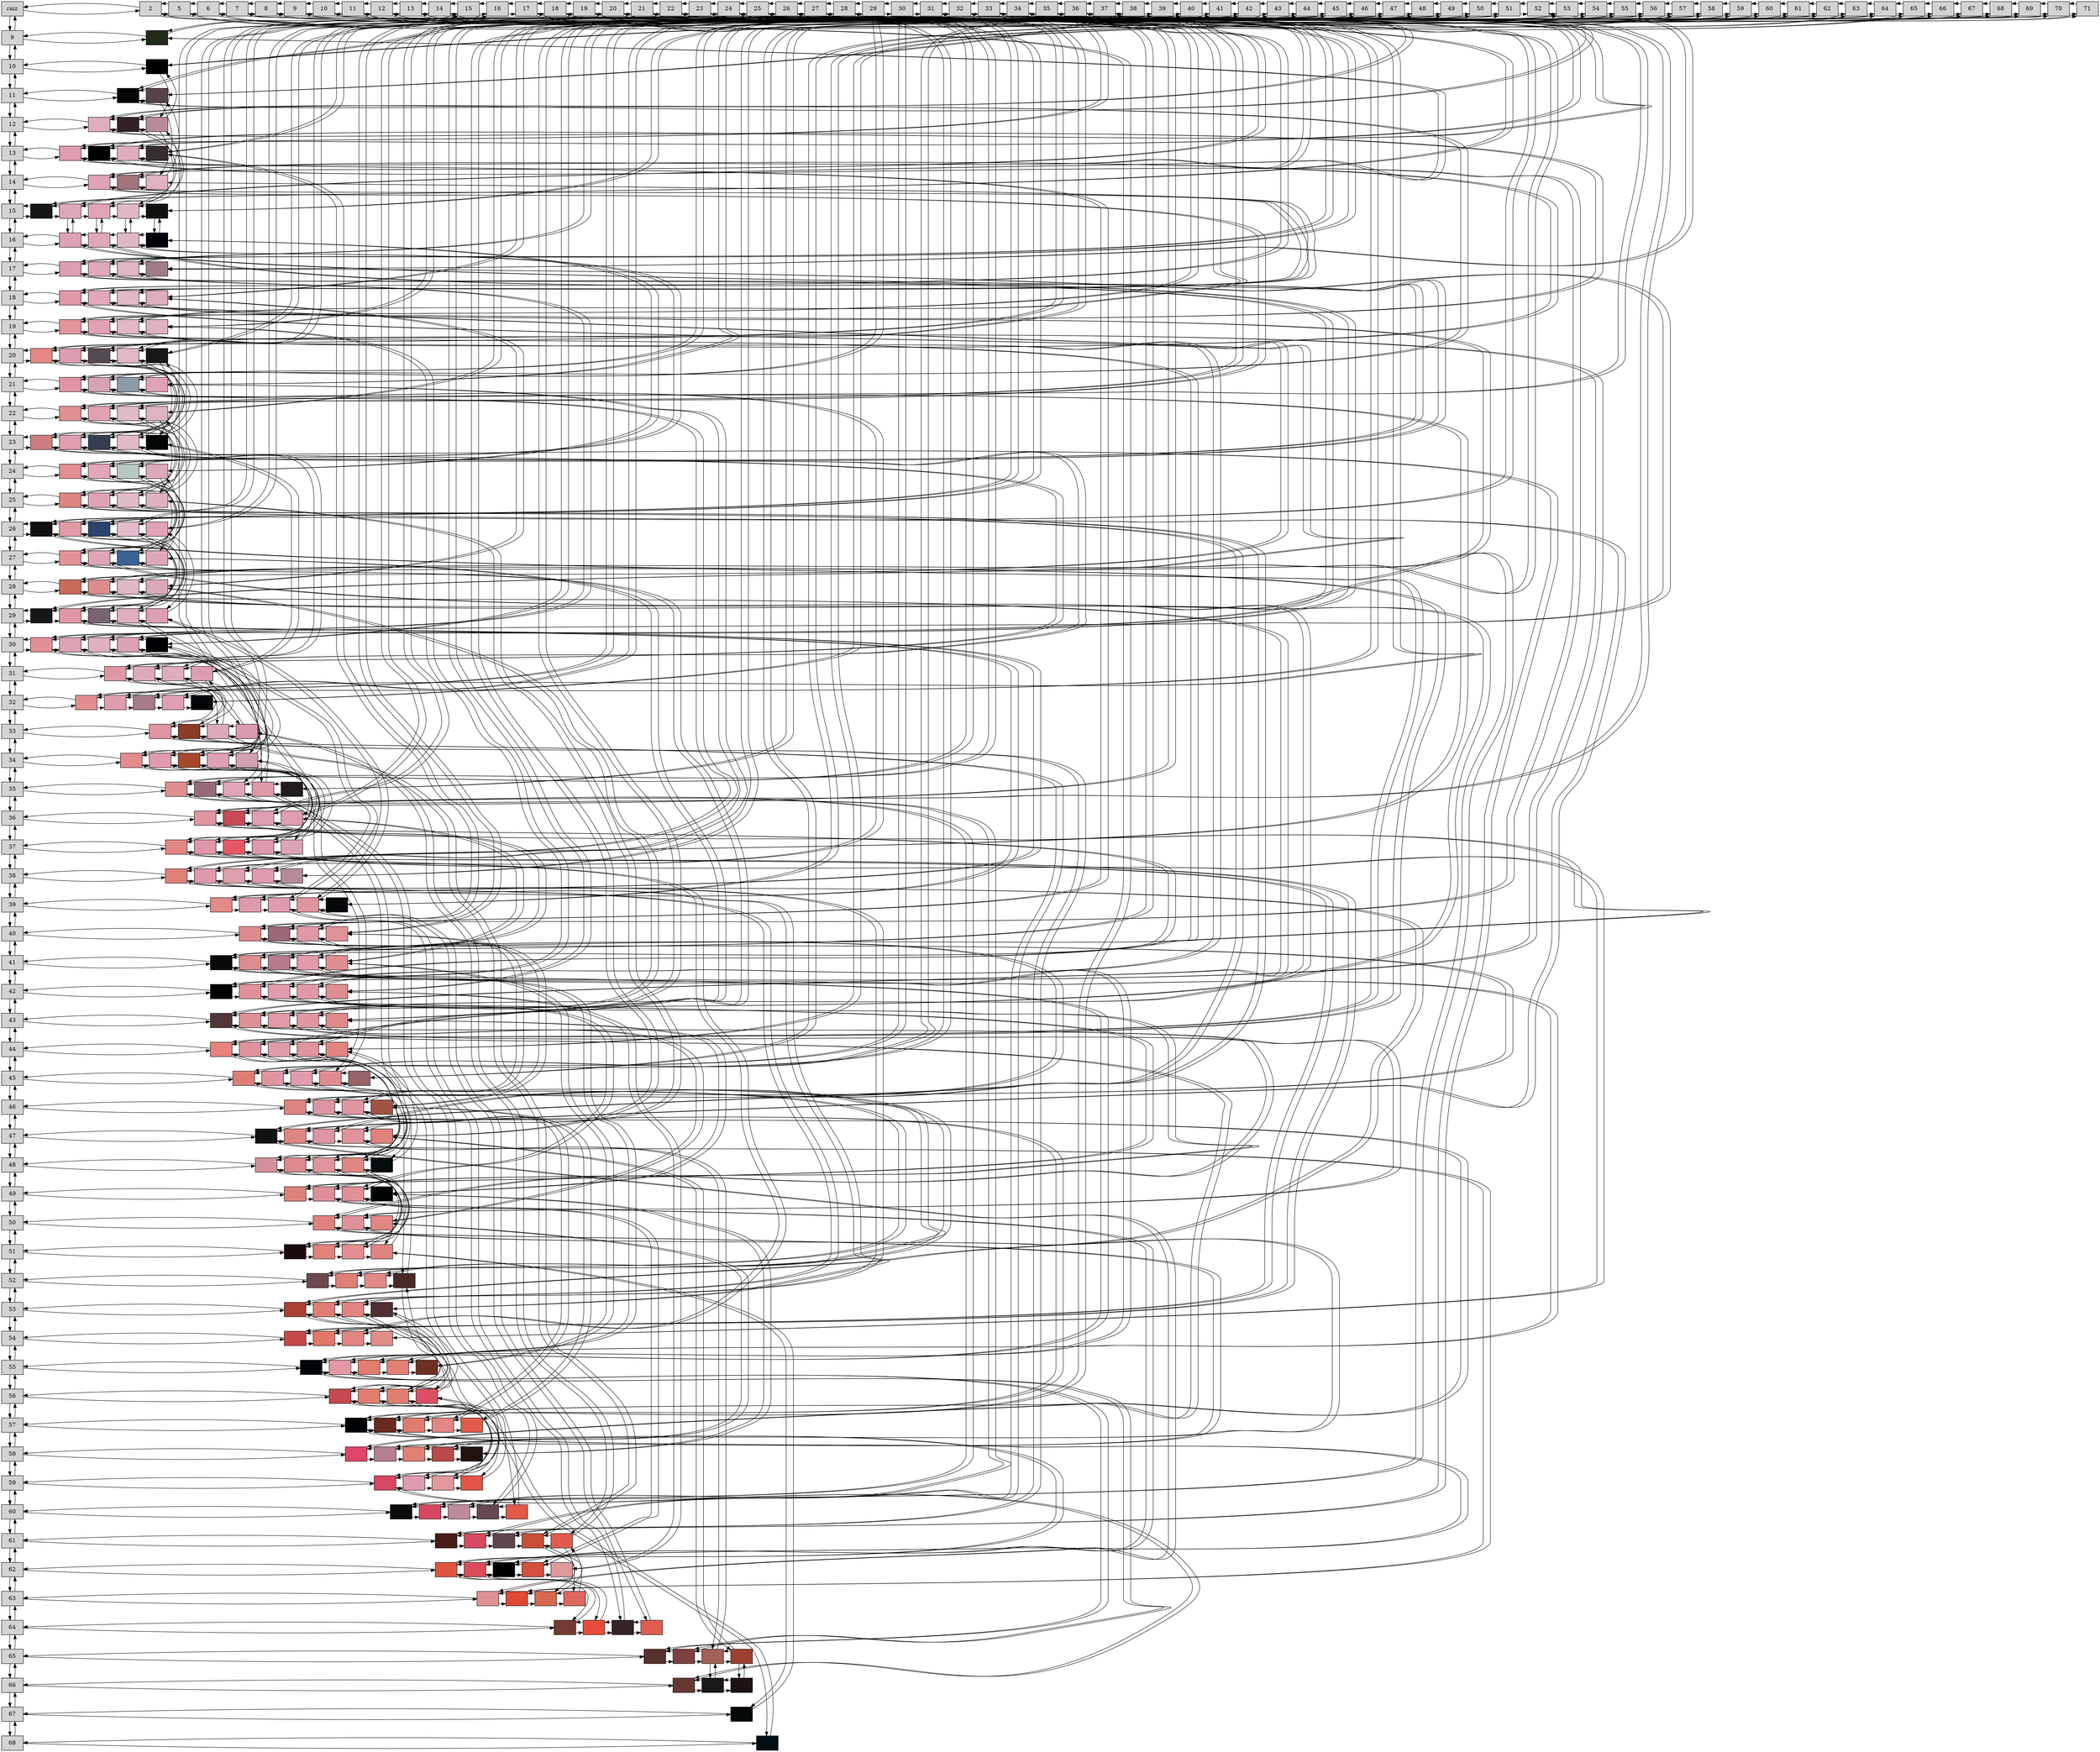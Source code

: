  digraph Matrix {
 node[shape = "box", style=filled]
 "Nodo0_0"[label = "raiz", group="0"]                                                                                                                  
 "Nodo0_0"->"Nodo3_0"
 "Nodo0_0"->"Nodo3_0"[dir = back]
 "Nodo0_0"->"Nodo0_10"
 "Nodo0_0"->"Nodo0_10"[dir = back]
 "Nodo3_0"[label = "2", group="3"]                                                                                                                     
 "Nodo3_0"->"Nodo6_0"
 "Nodo3_0"->"Nodo6_0"[dir = back]
 "Nodo3_0"->"Nodo3_16"
 "Nodo3_0"->"Nodo3_16"[dir = back]
 "Nodo6_0"[label = "5", group="6"]                                                                                                                     
 "Nodo6_0"->"Nodo7_0"
 "Nodo6_0"->"Nodo7_0"[dir = back]
 "Nodo6_0"->"Nodo6_27"
 "Nodo6_0"->"Nodo6_27"[dir = back]
 "Nodo7_0"[label = "6", group="7"]                                                                                                                     
 "Nodo7_0"->"Nodo8_0"
 "Nodo7_0"->"Nodo8_0"[dir = back]
 "Nodo7_0"->"Nodo7_30"
 "Nodo7_0"->"Nodo7_30"[dir = back]
 "Nodo8_0"[label = "7", group="8"]                                                                                                                     
 "Nodo8_0"->"Nodo9_0"
 "Nodo8_0"->"Nodo9_0"[dir = back]
 "Nodo8_0"->"Nodo8_14"
 "Nodo8_0"->"Nodo8_14"[dir = back]
 "Nodo9_0"[label = "8", group="9"]                                                                                                                     
 "Nodo9_0"->"Nodo10_0"
 "Nodo9_0"->"Nodo10_0"[dir = back]
 "Nodo9_0"->"Nodo9_58"
 "Nodo9_0"->"Nodo9_58"[dir = back]
 "Nodo10_0"[label = "9", group="10"]                                                                                                                   
 "Nodo10_0"->"Nodo11_0"
 "Nodo10_0"->"Nodo11_0"[dir = back]
 "Nodo10_0"->"Nodo10_42"
 "Nodo10_0"->"Nodo10_42"[dir = back]
 "Nodo11_0"[label = "10", group="11"]                                                                                                                  
 "Nodo11_0"->"Nodo12_0"
 "Nodo11_0"->"Nodo12_0"[dir = back]
 "Nodo11_0"->"Nodo11_13"
 "Nodo11_0"->"Nodo11_13"[dir = back]
 "Nodo12_0"[label = "11", group="12"]                                                                                                                  
 "Nodo12_0"->"Nodo13_0"
 "Nodo12_0"->"Nodo13_0"[dir = back]
 "Nodo12_0"->"Nodo12_15"
 "Nodo12_0"->"Nodo12_15"[dir = back]
 "Nodo13_0"[label = "12", group="13"]                                                                                                                  
 "Nodo13_0"->"Nodo14_0"
 "Nodo13_0"->"Nodo14_0"[dir = back]
 "Nodo13_0"->"Nodo13_19"
 "Nodo13_0"->"Nodo13_19"[dir = back]
 "Nodo14_0"[label = "13", group="14"]                                                                                                                  
 "Nodo14_0"->"Nodo15_0"
 "Nodo14_0"->"Nodo15_0"[dir = back]
 "Nodo14_0"->"Nodo14_18"
 "Nodo14_0"->"Nodo14_18"[dir = back]
 "Nodo15_0"[label = "14", group="15"]                                                                                                                  
 "Nodo15_0"->"Nodo16_0"
 "Nodo15_0"->"Nodo16_0"[dir = back]
 "Nodo15_0"->"Nodo15_33"
 "Nodo15_0"->"Nodo15_33"[dir = back]
 "Nodo16_0"[label = "15", group="16"]                                                                                                                  
 "Nodo16_0"->"Nodo17_0"
 "Nodo16_0"->"Nodo17_0"[dir = back]
 "Nodo16_0"->"Nodo16_10"
 "Nodo16_0"->"Nodo16_10"[dir = back]
 "Nodo17_0"[label = "16", group="17"]                                                                                                                  
 "Nodo17_0"->"Nodo18_0"
 "Nodo17_0"->"Nodo18_0"[dir = back]
 "Nodo17_0"->"Nodo17_12"
 "Nodo17_0"->"Nodo17_12"[dir = back]
 "Nodo18_0"[label = "17", group="18"]                                                                                                                  
 "Nodo18_0"->"Nodo19_0"
 "Nodo18_0"->"Nodo19_0"[dir = back]
 "Nodo18_0"->"Nodo18_46"
 "Nodo18_0"->"Nodo18_46"[dir = back]
 "Nodo19_0"[label = "18", group="19"]                                                                                                                  
 "Nodo19_0"->"Nodo20_0"
 "Nodo19_0"->"Nodo20_0"[dir = back]
 "Nodo19_0"->"Nodo19_36"
 "Nodo19_0"->"Nodo19_36"[dir = back]
 "Nodo20_0"[label = "19", group="20"]                                                                                                                  
 "Nodo20_0"->"Nodo21_0"
 "Nodo20_0"->"Nodo21_0"[dir = back]
 "Nodo20_0"->"Nodo20_27"
 "Nodo20_0"->"Nodo20_27"[dir = back]
 "Nodo21_0"[label = "20", group="21"]                                                                                                                  
 "Nodo21_0"->"Nodo22_0"
 "Nodo21_0"->"Nodo22_0"[dir = back]
 "Nodo21_0"->"Nodo21_21"
 "Nodo21_0"->"Nodo21_21"[dir = back]
 "Nodo22_0"[label = "21", group="22"]                                                                                                                  
 "Nodo22_0"->"Nodo23_0"
 "Nodo22_0"->"Nodo23_0"[dir = back]
 "Nodo22_0"->"Nodo22_14"
 "Nodo22_0"->"Nodo22_14"[dir = back]
 "Nodo23_0"[label = "22", group="23"]                                                                                                                  
 "Nodo23_0"->"Nodo24_0"
 "Nodo23_0"->"Nodo24_0"[dir = back]
 "Nodo23_0"->"Nodo23_37"
 "Nodo23_0"->"Nodo23_37"[dir = back]
 "Nodo24_0"[label = "23", group="24"]                                                                                                                  
 "Nodo24_0"->"Nodo25_0"
 "Nodo24_0"->"Nodo25_0"[dir = back]
 "Nodo24_0"->"Nodo24_20"
 "Nodo24_0"->"Nodo24_20"[dir = back]
 "Nodo25_0"[label = "24", group="25"]                                                                                                                  
 "Nodo25_0"->"Nodo26_0"
 "Nodo25_0"->"Nodo26_0"[dir = back]
 "Nodo25_0"->"Nodo25_23"
 "Nodo25_0"->"Nodo25_23"[dir = back]
 "Nodo26_0"[label = "25", group="26"]                                                                                                                  
 "Nodo26_0"->"Nodo27_0"
 "Nodo26_0"->"Nodo27_0"[dir = back]
 "Nodo26_0"->"Nodo26_15"
 "Nodo26_0"->"Nodo26_15"[dir = back]
 "Nodo27_0"[label = "26", group="27"]                                                                                                                  
 "Nodo27_0"->"Nodo28_0"
 "Nodo27_0"->"Nodo28_0"[dir = back]
 "Nodo27_0"->"Nodo27_18"
 "Nodo27_0"->"Nodo27_18"[dir = back]
 "Nodo28_0"[label = "27", group="28"]                                                                                                                  
 "Nodo28_0"->"Nodo29_0"
 "Nodo28_0"->"Nodo29_0"[dir = back]
 "Nodo28_0"->"Nodo28_33"
 "Nodo28_0"->"Nodo28_33"[dir = back]
 "Nodo29_0"[label = "28", group="29"]                                                                                                                  
 "Nodo29_0"->"Nodo30_0"
 "Nodo29_0"->"Nodo30_0"[dir = back]
 "Nodo29_0"->"Nodo29_13"
 "Nodo29_0"->"Nodo29_13"[dir = back]
 "Nodo30_0"[label = "29", group="30"]                                                                                                                  
 "Nodo30_0"->"Nodo31_0"
 "Nodo30_0"->"Nodo31_0"[dir = back]
 "Nodo30_0"->"Nodo30_22"
 "Nodo30_0"->"Nodo30_22"[dir = back]
 "Nodo31_0"[label = "30", group="31"]                                                                                                                  
 "Nodo31_0"->"Nodo32_0"
 "Nodo31_0"->"Nodo32_0"[dir = back]
 "Nodo31_0"->"Nodo31_46"
 "Nodo31_0"->"Nodo31_46"[dir = back]
 "Nodo32_0"[label = "31", group="32"]                                                                                                                  
 "Nodo32_0"->"Nodo33_0"
 "Nodo32_0"->"Nodo33_0"[dir = back]
 "Nodo32_0"->"Nodo32_36"
 "Nodo32_0"->"Nodo32_36"[dir = back]
 "Nodo33_0"[label = "32", group="33"]                                                                                                                  
 "Nodo33_0"->"Nodo34_0"
 "Nodo33_0"->"Nodo34_0"[dir = back]
 "Nodo33_0"->"Nodo33_27"
 "Nodo33_0"->"Nodo33_27"[dir = back]
 "Nodo34_0"[label = "33", group="34"]                                                                                                                  
 "Nodo34_0"->"Nodo35_0"
 "Nodo34_0"->"Nodo35_0"[dir = back]
 "Nodo34_0"->"Nodo34_21"
 "Nodo34_0"->"Nodo34_21"[dir = back]
 "Nodo35_0"[label = "34", group="35"]                                                                                                                  
 "Nodo35_0"->"Nodo36_0"
 "Nodo35_0"->"Nodo36_0"[dir = back]
 "Nodo35_0"->"Nodo35_14"
 "Nodo35_0"->"Nodo35_14"[dir = back]
 "Nodo36_0"[label = "35", group="36"]                                                                                                                  
 "Nodo36_0"->"Nodo37_0"
 "Nodo36_0"->"Nodo37_0"[dir = back]
 "Nodo36_0"->"Nodo36_37"
 "Nodo36_0"->"Nodo36_37"[dir = back]
 "Nodo37_0"[label = "36", group="37"]                                                                                                                  
 "Nodo37_0"->"Nodo38_0"
 "Nodo37_0"->"Nodo38_0"[dir = back]
 "Nodo37_0"->"Nodo37_20"
 "Nodo37_0"->"Nodo37_20"[dir = back]
 "Nodo38_0"[label = "37", group="38"]                                                                                                                  
 "Nodo38_0"->"Nodo39_0"
 "Nodo38_0"->"Nodo39_0"[dir = back]
 "Nodo38_0"->"Nodo38_23"
 "Nodo38_0"->"Nodo38_23"[dir = back]
 "Nodo39_0"[label = "38", group="39"]                                                                                                                  
 "Nodo39_0"->"Nodo40_0"
 "Nodo39_0"->"Nodo40_0"[dir = back]
 "Nodo39_0"->"Nodo39_12"
 "Nodo39_0"->"Nodo39_12"[dir = back]
 "Nodo40_0"[label = "39", group="40"]                                                                                                                  
 "Nodo40_0"->"Nodo41_0"
 "Nodo40_0"->"Nodo41_0"[dir = back]
 "Nodo40_0"->"Nodo40_18"
 "Nodo40_0"->"Nodo40_18"[dir = back]
 "Nodo41_0"[label = "40", group="41"]                                                                                                                  
 "Nodo41_0"->"Nodo42_0"
 "Nodo41_0"->"Nodo42_0"[dir = back]
 "Nodo41_0"->"Nodo41_33"
 "Nodo41_0"->"Nodo41_33"[dir = back]
 "Nodo42_0"[label = "41", group="42"]                                                                                                                  
 "Nodo42_0"->"Nodo43_0"
 "Nodo42_0"->"Nodo43_0"[dir = back]
 "Nodo42_0"->"Nodo42_11"
 "Nodo42_0"->"Nodo42_11"[dir = back]
 "Nodo43_0"[label = "42", group="43"]                                                                                                                  
 "Nodo43_0"->"Nodo44_0"
 "Nodo43_0"->"Nodo44_0"[dir = back]
 "Nodo43_0"->"Nodo43_22"
 "Nodo43_0"->"Nodo43_22"[dir = back]
 "Nodo44_0"[label = "43", group="44"]                                                                                                                  
 "Nodo44_0"->"Nodo45_0"
 "Nodo44_0"->"Nodo45_0"[dir = back]
 "Nodo44_0"->"Nodo44_46"
 "Nodo44_0"->"Nodo44_46"[dir = back]
 "Nodo45_0"[label = "44", group="45"]                                                                                                                  
 "Nodo45_0"->"Nodo46_0"
 "Nodo45_0"->"Nodo46_0"[dir = back]
 "Nodo45_0"->"Nodo45_36"
 "Nodo45_0"->"Nodo45_36"[dir = back]
 "Nodo46_0"[label = "45", group="46"]                                                                                                                  
 "Nodo46_0"->"Nodo47_0"
 "Nodo46_0"->"Nodo47_0"[dir = back]
 "Nodo46_0"->"Nodo46_27"
 "Nodo46_0"->"Nodo46_27"[dir = back]
 "Nodo47_0"[label = "46", group="47"]                                                                                                                  
 "Nodo47_0"->"Nodo48_0"
 "Nodo47_0"->"Nodo48_0"[dir = back]
 "Nodo47_0"->"Nodo47_21"
 "Nodo47_0"->"Nodo47_21"[dir = back]
 "Nodo48_0"[label = "47", group="48"]                                                                                                                  
 "Nodo48_0"->"Nodo49_0"
 "Nodo48_0"->"Nodo49_0"[dir = back]
 "Nodo48_0"->"Nodo48_14"
 "Nodo48_0"->"Nodo48_14"[dir = back]
 "Nodo49_0"[label = "48", group="49"]                                                                                                                  
 "Nodo49_0"->"Nodo50_0"
 "Nodo49_0"->"Nodo50_0"[dir = back]
 "Nodo49_0"->"Nodo49_37"
 "Nodo49_0"->"Nodo49_37"[dir = back]
 "Nodo50_0"[label = "49", group="50"]                                                                                                                  
 "Nodo50_0"->"Nodo51_0"
 "Nodo50_0"->"Nodo51_0"[dir = back]
 "Nodo50_0"->"Nodo50_20"
 "Nodo50_0"->"Nodo50_20"[dir = back]
 "Nodo51_0"[label = "50", group="51"]                                                                                                                  
 "Nodo51_0"->"Nodo52_0"
 "Nodo51_0"->"Nodo52_0"[dir = back]
 "Nodo51_0"->"Nodo51_23"
 "Nodo51_0"->"Nodo51_23"[dir = back]
 "Nodo52_0"[label = "51", group="52"]                                                                                                                  
 "Nodo52_0"->"Nodo53_0"
 "Nodo52_0"->"Nodo53_0"[dir = back]
 "Nodo52_0"->"Nodo52_19"
 "Nodo52_0"->"Nodo52_19"[dir = back]
 "Nodo53_0"[label = "52", group="53"]                                                                                                                  
 "Nodo53_0"->"Nodo54_0"
 "Nodo53_0"->"Nodo54_0"[dir = back]
 "Nodo53_0"->"Nodo53_18"
 "Nodo53_0"->"Nodo53_18"[dir = back]
 "Nodo54_0"[label = "53", group="54"]                                                                                                                  
 "Nodo54_0"->"Nodo55_0"
 "Nodo54_0"->"Nodo55_0"[dir = back]
 "Nodo54_0"->"Nodo54_33"
 "Nodo54_0"->"Nodo54_33"[dir = back]
 "Nodo55_0"[label = "54", group="55"]                                                                                                                  
 "Nodo55_0"->"Nodo56_0"
 "Nodo55_0"->"Nodo56_0"[dir = back]
 "Nodo55_0"->"Nodo55_16"
 "Nodo55_0"->"Nodo55_16"[dir = back]
 "Nodo56_0"[label = "55", group="56"]                                                                                                                  
 "Nodo56_0"->"Nodo57_0"
 "Nodo56_0"->"Nodo57_0"[dir = back]
 "Nodo56_0"->"Nodo56_22"
 "Nodo56_0"->"Nodo56_22"[dir = back]
 "Nodo57_0"[label = "56", group="57"]                                                                                                                  
 "Nodo57_0"->"Nodo58_0"
 "Nodo57_0"->"Nodo58_0"[dir = back]
 "Nodo57_0"->"Nodo57_46"
 "Nodo57_0"->"Nodo57_46"[dir = back]
 "Nodo58_0"[label = "57", group="58"]                                                                                                                  
 "Nodo58_0"->"Nodo59_0"
 "Nodo58_0"->"Nodo59_0"[dir = back]
 "Nodo58_0"->"Nodo58_36"
 "Nodo58_0"->"Nodo58_36"[dir = back]
 "Nodo59_0"[label = "58", group="59"]                                                                                                                  
 "Nodo59_0"->"Nodo60_0"
 "Nodo59_0"->"Nodo60_0"[dir = back]
 "Nodo59_0"->"Nodo59_27"
 "Nodo59_0"->"Nodo59_27"[dir = back]
 "Nodo60_0"[label = "59", group="60"]                                                                                                                  
 "Nodo60_0"->"Nodo61_0"
 "Nodo60_0"->"Nodo61_0"[dir = back]
 "Nodo60_0"->"Nodo60_21"
 "Nodo60_0"->"Nodo60_21"[dir = back]
 "Nodo61_0"[label = "60", group="61"]                                                                                                                  
 "Nodo61_0"->"Nodo62_0"
 "Nodo61_0"->"Nodo62_0"[dir = back]
 "Nodo61_0"->"Nodo61_41"
 "Nodo61_0"->"Nodo61_41"[dir = back]
 "Nodo62_0"[label = "61", group="62"]                                                                                                                  
 "Nodo62_0"->"Nodo63_0"
 "Nodo62_0"->"Nodo63_0"[dir = back]
 "Nodo62_0"->"Nodo62_37"
 "Nodo62_0"->"Nodo62_37"[dir = back]
 "Nodo63_0"[label = "62", group="63"]                                                                                                                  
 "Nodo63_0"->"Nodo64_0"
 "Nodo63_0"->"Nodo64_0"[dir = back]
 "Nodo63_0"->"Nodo63_43"
 "Nodo63_0"->"Nodo63_43"[dir = back]
 "Nodo64_0"[label = "63", group="64"]                                                                                                                  
 "Nodo64_0"->"Nodo65_0"
 "Nodo64_0"->"Nodo65_0"[dir = back]
 "Nodo64_0"->"Nodo64_48"
 "Nodo64_0"->"Nodo64_48"[dir = back]
 "Nodo65_0"[label = "64", group="65"]                                                                                                                  
 "Nodo65_0"->"Nodo66_0"
 "Nodo65_0"->"Nodo66_0"[dir = back]
 "Nodo65_0"->"Nodo65_44"
 "Nodo65_0"->"Nodo65_44"[dir = back]
 "Nodo66_0"[label = "65", group="66"]                                                                                                                  
 "Nodo66_0"->"Nodo67_0"
 "Nodo66_0"->"Nodo67_0"[dir = back]
 "Nodo66_0"->"Nodo66_31"
 "Nodo66_0"->"Nodo66_31"[dir = back]
 "Nodo67_0"[label = "66", group="67"]                                                                                                                  
 "Nodo67_0"->"Nodo68_0"
 "Nodo67_0"->"Nodo68_0"[dir = back]
 "Nodo67_0"->"Nodo67_33"
 "Nodo67_0"->"Nodo67_33"[dir = back]
 "Nodo68_0"[label = "67", group="68"]                                                                                                                  
 "Nodo68_0"->"Nodo69_0"
 "Nodo68_0"->"Nodo69_0"[dir = back]
 "Nodo68_0"->"Nodo68_45"
 "Nodo68_0"->"Nodo68_45"[dir = back]
 "Nodo69_0"[label = "68", group="69"]                                                                                                                  
 "Nodo69_0"->"Nodo70_0"
 "Nodo69_0"->"Nodo70_0"[dir = back]
 "Nodo69_0"->"Nodo69_39"
 "Nodo69_0"->"Nodo69_39"[dir = back]
 "Nodo70_0"[label = "69", group="70"]                                                                                                                  
 "Nodo70_0"->"Nodo71_0"
 "Nodo70_0"->"Nodo71_0"[dir = back]
 "Nodo70_0"->"Nodo70_46"
 "Nodo70_0"->"Nodo70_46"[dir = back]
 "Nodo71_0"[label = "70", group="71"]                                                                                                                  
 "Nodo71_0"->"Nodo72_0"
 "Nodo71_0"->"Nodo72_0"[dir = back]
 "Nodo71_0"->"Nodo71_36"
 "Nodo71_0"->"Nodo71_36"[dir = back]
 "Nodo72_0"[label = "71", group="72"]                                                                                                                  
 "Nodo72_0"->"Nodo72_40"
 "Nodo72_0"->"Nodo72_40"[dir = back]
 {rank=same;"Nodo0_0";"Nodo3_0";"Nodo6_0";"Nodo7_0";"Nodo8_0";"Nodo9_0";"Nodo10_0";"Nodo11_0";"Nodo12_0";"Nodo13_0";"Nodo14_0";"Nodo15_0";"Nodo16_0";"Nodo17_0";"Nodo18_0";"Nodo19_0";"Nodo20_0";"Nodo21_0";"Nodo22_0";"Nodo23_0";"Nodo24_0";"Nodo25_0";"Nodo26_0";"Nodo27_0";"Nodo28_0";"Nodo29_0";"Nodo30_0";"Nodo31_0";"Nodo32_0";"Nodo33_0";"Nodo34_0";"Nodo35_0";"Nodo36_0";"Nodo37_0";"Nodo38_0";"Nodo39_0";"Nodo40_0";"Nodo41_0";"Nodo42_0";"Nodo43_0";"Nodo44_0";"Nodo45_0";"Nodo46_0";"Nodo47_0";"Nodo48_0";"Nodo49_0";"Nodo50_0";"Nodo51_0";"Nodo52_0";"Nodo53_0";"Nodo54_0";"Nodo55_0";"Nodo56_0";"Nodo57_0";"Nodo58_0";"Nodo59_0";"Nodo60_0";"Nodo61_0";"Nodo62_0";"Nodo63_0";"Nodo64_0";"Nodo65_0";"Nodo66_0";"Nodo67_0";"Nodo68_0";"Nodo69_0";"Nodo70_0";"Nodo71_0";"Nodo72_0"}
 "Nodo0_10"[label = "9", group="0"]                                                                                                                    
 "Nodo0_10"->"Nodo16_10"
 "Nodo0_10"->"Nodo16_10"[dir = back]
 "Nodo0_10"->"Nodo0_11"
 "Nodo0_10"->"Nodo0_11"[dir = back]
 "Nodo16_10"[label = "", fillcolor="#212b19", group="16"]                                                                                              
 "Nodo16_10"->"Nodo16_16"
 "Nodo16_10"->"Nodo16_16"[dir = back]
 {rank=same;"Nodo0_10";"Nodo16_10"}
 "Nodo0_11"[label = "10", group="0"]                                                                                                                   
 "Nodo0_11"->"Nodo42_11"
 "Nodo0_11"->"Nodo42_11"[dir = back]
 "Nodo0_11"->"Nodo0_12"
 "Nodo0_11"->"Nodo0_12"[dir = back]
 "Nodo42_11"[label = "", fillcolor="#000100", group="42"]                                                                                              
 "Nodo42_11"->"Nodo42_13"
 "Nodo42_11"->"Nodo42_13"[dir = back]
 {rank=same;"Nodo0_11";"Nodo42_11"}
 "Nodo0_12"[label = "11", group="0"]                                                                                                                   
 "Nodo0_12"->"Nodo17_12"
 "Nodo0_12"->"Nodo17_12"[dir = back]
 "Nodo0_12"->"Nodo0_13"
 "Nodo0_12"->"Nodo0_13"[dir = back]
 "Nodo17_12"[label = "", fillcolor="#050606", group="17"]                                                                                              
 "Nodo17_12"->"Nodo39_12"
 "Nodo17_12"->"Nodo39_12"[dir = back]
 "Nodo17_12"->"Nodo17_22"
 "Nodo17_12"->"Nodo17_22"[dir = back]
 "Nodo39_12"[label = "", fillcolor="#564348", group="39"]                                                                                              
 "Nodo39_12"->"Nodo39_15"
 "Nodo39_12"->"Nodo39_15"[dir = back]
 {rank=same;"Nodo0_12";"Nodo17_12";"Nodo39_12"}
 "Nodo0_13"[label = "12", group="0"]                                                                                                                   
 "Nodo0_13"->"Nodo11_13"
 "Nodo0_13"->"Nodo11_13"[dir = back]
 "Nodo0_13"->"Nodo0_14"
 "Nodo0_13"->"Nodo0_14"[dir = back]
 "Nodo11_13"[label = "", fillcolor="#deacbc", group="11"]                                                                                              
 "Nodo11_13"->"Nodo29_13"
 "Nodo11_13"->"Nodo29_13"[dir = back]
 "Nodo11_13"->"Nodo11_20"
 "Nodo11_13"->"Nodo11_20"[dir = back]
 "Nodo29_13"[label = "", fillcolor="#2f2326", group="29"]                                                                                              
 "Nodo29_13"->"Nodo42_13"
 "Nodo29_13"->"Nodo42_13"[dir = back]
 "Nodo29_13"->"Nodo29_16"
 "Nodo29_13"->"Nodo29_16"[dir = back]
 "Nodo42_13"[label = "", fillcolor="#b78b99", group="42"]                                                                                              
 "Nodo42_13"->"Nodo42_16"
 "Nodo42_13"->"Nodo42_16"[dir = back]
 {rank=same;"Nodo0_13";"Nodo11_13";"Nodo29_13";"Nodo42_13"}
 "Nodo0_14"[label = "13", group="0"]                                                                                                                   
 "Nodo0_14"->"Nodo8_14"
 "Nodo0_14"->"Nodo8_14"[dir = back]
 "Nodo0_14"->"Nodo0_15"
 "Nodo0_14"->"Nodo0_15"[dir = back]
 "Nodo8_14"[label = "", fillcolor="#df9cad", group="8"]                                                                                                
 "Nodo8_14"->"Nodo22_14"
 "Nodo8_14"->"Nodo22_14"[dir = back]
 "Nodo8_14"->"Nodo8_21"
 "Nodo8_14"->"Nodo8_21"[dir = back]
 "Nodo22_14"[label = "", fillcolor="#000100", group="22"]                                                                                              
 "Nodo22_14"->"Nodo35_14"
 "Nodo22_14"->"Nodo35_14"[dir = back]
 "Nodo22_14"->"Nodo22_41"
 "Nodo22_14"->"Nodo22_41"[dir = back]
 "Nodo35_14"[label = "", fillcolor="#dfacbe", group="35"]                                                                                              
 "Nodo35_14"->"Nodo48_14"
 "Nodo35_14"->"Nodo48_14"[dir = back]
 "Nodo35_14"->"Nodo35_41"
 "Nodo35_14"->"Nodo35_41"[dir = back]
 "Nodo48_14"[label = "", fillcolor="#372d31", group="48"]                                                                                              
 "Nodo48_14"->"Nodo48_41"
 "Nodo48_14"->"Nodo48_41"[dir = back]
 {rank=same;"Nodo0_14";"Nodo8_14";"Nodo22_14";"Nodo35_14";"Nodo48_14"}
 "Nodo0_15"[label = "14", group="0"]                                                                                                                   
 "Nodo0_15"->"Nodo12_15"
 "Nodo0_15"->"Nodo12_15"[dir = back]
 "Nodo0_15"->"Nodo0_16"
 "Nodo0_15"->"Nodo0_16"[dir = back]
 "Nodo12_15"[label = "", fillcolor="#dea3b4", group="12"]                                                                                              
 "Nodo12_15"->"Nodo26_15"
 "Nodo12_15"->"Nodo26_15"[dir = back]
 "Nodo12_15"->"Nodo12_23"
 "Nodo12_15"->"Nodo12_23"[dir = back]
 "Nodo26_15"[label = "", fillcolor="#a1747c", group="26"]                                                                                              
 "Nodo26_15"->"Nodo39_15"
 "Nodo26_15"->"Nodo39_15"[dir = back]
 "Nodo26_15"->"Nodo26_19"
 "Nodo26_15"->"Nodo26_19"[dir = back]
 "Nodo39_15"[label = "", fillcolor="#e0b1c1", group="39"]                                                                                              
 "Nodo39_15"->"Nodo39_19"
 "Nodo39_15"->"Nodo39_19"[dir = back]
 {rank=same;"Nodo0_15";"Nodo12_15";"Nodo26_15";"Nodo39_15"}
 "Nodo0_16"[label = "15", group="0"]                                                                                                                   
 "Nodo0_16"->"Nodo3_16"
 "Nodo0_16"->"Nodo3_16"[dir = back]
 "Nodo0_16"->"Nodo0_17"
 "Nodo0_16"->"Nodo0_17"[dir = back]
 "Nodo3_16"[label = "", fillcolor="#161617", group="3"]                                                                                                
 "Nodo3_16"->"Nodo16_16"
 "Nodo3_16"->"Nodo16_16"[dir = back]
 "Nodo16_16"[label = "", fillcolor="#dea8ba", group="16"]                                                                                              
 "Nodo16_16"->"Nodo29_16"
 "Nodo16_16"->"Nodo29_16"[dir = back]
 "Nodo16_16"->"Nodo16_17"
 "Nodo16_16"->"Nodo16_17"[dir = back]
 "Nodo29_16"[label = "", fillcolor="#e0a5b5", group="29"]                                                                                              
 "Nodo29_16"->"Nodo42_16"
 "Nodo29_16"->"Nodo42_16"[dir = back]
 "Nodo29_16"->"Nodo29_17"
 "Nodo29_16"->"Nodo29_17"[dir = back]
 "Nodo42_16"[label = "", fillcolor="#e0b8c5", group="42"]                                                                                              
 "Nodo42_16"->"Nodo55_16"
 "Nodo42_16"->"Nodo55_16"[dir = back]
 "Nodo42_16"->"Nodo42_17"
 "Nodo42_16"->"Nodo42_17"[dir = back]
 "Nodo55_16"[label = "", fillcolor="#11120e", group="55"]                                                                                              
 "Nodo55_16"->"Nodo55_17"
 "Nodo55_16"->"Nodo55_17"[dir = back]
 {rank=same;"Nodo0_16";"Nodo3_16";"Nodo16_16";"Nodo29_16";"Nodo42_16";"Nodo55_16"}
 "Nodo0_17"[label = "16", group="0"]                                                                                                                   
 "Nodo0_17"->"Nodo16_17"
 "Nodo0_17"->"Nodo16_17"[dir = back]
 "Nodo0_17"->"Nodo0_18"
 "Nodo0_17"->"Nodo0_18"[dir = back]
 "Nodo16_17"[label = "", fillcolor="#dda2b6", group="16"]                                                                                              
 "Nodo16_17"->"Nodo29_17"
 "Nodo16_17"->"Nodo29_17"[dir = back]
 "Nodo16_17"->"Nodo16_25"
 "Nodo16_17"->"Nodo16_25"[dir = back]
 "Nodo29_17"[label = "", fillcolor="#e0a8b7", group="29"]                                                                                              
 "Nodo29_17"->"Nodo42_17"
 "Nodo29_17"->"Nodo42_17"[dir = back]
 "Nodo29_17"->"Nodo29_25"
 "Nodo29_17"->"Nodo29_25"[dir = back]
 "Nodo42_17"[label = "", fillcolor="#dfb8c6", group="42"]                                                                                              
 "Nodo42_17"->"Nodo55_17"
 "Nodo42_17"->"Nodo55_17"[dir = back]
 "Nodo42_17"->"Nodo42_25"
 "Nodo42_17"->"Nodo42_25"[dir = back]
 "Nodo55_17"[label = "", fillcolor="#00000a", group="55"]                                                                                              
 "Nodo55_17"->"Nodo55_25"
 "Nodo55_17"->"Nodo55_25"[dir = back]
 {rank=same;"Nodo0_17";"Nodo16_17";"Nodo29_17";"Nodo42_17";"Nodo55_17"}
 "Nodo0_18"[label = "17", group="0"]                                                                                                                   
 "Nodo0_18"->"Nodo14_18"
 "Nodo0_18"->"Nodo14_18"[dir = back]
 "Nodo0_18"->"Nodo0_19"
 "Nodo0_18"->"Nodo0_19"[dir = back]
 "Nodo14_18"[label = "", fillcolor="#de9db0", group="14"]                                                                                              
 "Nodo14_18"->"Nodo27_18"
 "Nodo14_18"->"Nodo27_18"[dir = back]
 "Nodo14_18"->"Nodo14_31"
 "Nodo14_18"->"Nodo14_31"[dir = back]
 "Nodo27_18"[label = "", fillcolor="#e0a8b9", group="27"]                                                                                              
 "Nodo27_18"->"Nodo40_18"
 "Nodo27_18"->"Nodo40_18"[dir = back]
 "Nodo27_18"->"Nodo27_31"
 "Nodo27_18"->"Nodo27_31"[dir = back]
 "Nodo40_18"[label = "", fillcolor="#dfb6c5", group="40"]                                                                                              
 "Nodo40_18"->"Nodo53_18"
 "Nodo40_18"->"Nodo53_18"[dir = back]
 "Nodo40_18"->"Nodo40_31"
 "Nodo40_18"->"Nodo40_31"[dir = back]
 "Nodo53_18"[label = "", fillcolor="#a07c88", group="53"]                                                                                              
 "Nodo53_18"->"Nodo53_31"
 "Nodo53_18"->"Nodo53_31"[dir = back]
 {rank=same;"Nodo0_18";"Nodo14_18";"Nodo27_18";"Nodo40_18";"Nodo53_18"}
 "Nodo0_19"[label = "18", group="0"]                                                                                                                   
 "Nodo0_19"->"Nodo13_19"
 "Nodo0_19"->"Nodo13_19"[dir = back]
 "Nodo0_19"->"Nodo0_20"
 "Nodo0_19"->"Nodo0_20"[dir = back]
 "Nodo13_19"[label = "", fillcolor="#df98a7", group="13"]                                                                                              
 "Nodo13_19"->"Nodo26_19"
 "Nodo13_19"->"Nodo26_19"[dir = back]
 "Nodo13_19"->"Nodo13_29"
 "Nodo13_19"->"Nodo13_29"[dir = back]
 "Nodo26_19"[label = "", fillcolor="#e1a8ba", group="26"]                                                                                              
 "Nodo26_19"->"Nodo39_19"
 "Nodo26_19"->"Nodo39_19"[dir = back]
 "Nodo26_19"->"Nodo26_29"
 "Nodo26_19"->"Nodo26_29"[dir = back]
 "Nodo39_19"[label = "", fillcolor="#e0b9c8", group="39"]                                                                                              
 "Nodo39_19"->"Nodo52_19"
 "Nodo39_19"->"Nodo52_19"[dir = back]
 "Nodo39_19"->"Nodo39_29"
 "Nodo39_19"->"Nodo39_29"[dir = back]
 "Nodo52_19"[label = "", fillcolor="#deacbc", group="52"]                                                                                              
 "Nodo52_19"->"Nodo52_29"
 "Nodo52_19"->"Nodo52_29"[dir = back]
 {rank=same;"Nodo0_19";"Nodo13_19";"Nodo26_19";"Nodo39_19";"Nodo52_19"}
 "Nodo0_20"[label = "19", group="0"]                                                                                                                   
 "Nodo0_20"->"Nodo11_20"
 "Nodo0_20"->"Nodo11_20"[dir = back]
 "Nodo0_20"->"Nodo0_21"
 "Nodo0_20"->"Nodo0_21"[dir = back]
 "Nodo11_20"[label = "", fillcolor="#e2949d", group="11"]                                                                                              
 "Nodo11_20"->"Nodo24_20"
 "Nodo11_20"->"Nodo24_20"[dir = back]
 "Nodo11_20"->"Nodo11_43"
 "Nodo11_20"->"Nodo11_43"[dir = back]
 "Nodo24_20"[label = "", fillcolor="#e0a1b3", group="24"]                                                                                              
 "Nodo24_20"->"Nodo37_20"
 "Nodo24_20"->"Nodo37_20"[dir = back]
 "Nodo24_20"->"Nodo24_43"
 "Nodo24_20"->"Nodo24_43"[dir = back]
 "Nodo37_20"[label = "", fillcolor="#e0b7c6", group="37"]                                                                                              
 "Nodo37_20"->"Nodo50_20"
 "Nodo37_20"->"Nodo50_20"[dir = back]
 "Nodo37_20"->"Nodo37_43"
 "Nodo37_20"->"Nodo37_43"[dir = back]
 "Nodo50_20"[label = "", fillcolor="#deb1c0", group="50"]                                                                                              
 "Nodo50_20"->"Nodo50_43"
 "Nodo50_20"->"Nodo50_43"[dir = back]
 {rank=same;"Nodo0_20";"Nodo11_20";"Nodo24_20";"Nodo37_20";"Nodo50_20"}
 "Nodo0_21"[label = "20", group="0"]                                                                                                                   
 "Nodo0_21"->"Nodo8_21"
 "Nodo0_21"->"Nodo8_21"[dir = back]
 "Nodo0_21"->"Nodo0_22"
 "Nodo0_21"->"Nodo0_22"[dir = back]
 "Nodo8_21"[label = "", fillcolor="#e58785", group="8"]                                                                                                
 "Nodo8_21"->"Nodo21_21"
 "Nodo8_21"->"Nodo21_21"[dir = back]
 "Nodo8_21"->"Nodo8_24"
 "Nodo8_21"->"Nodo8_24"[dir = back]
 "Nodo21_21"[label = "", fillcolor="#dd9baf", group="21"]                                                                                              
 "Nodo21_21"->"Nodo34_21"
 "Nodo21_21"->"Nodo34_21"[dir = back]
 "Nodo21_21"->"Nodo21_24"
 "Nodo21_21"->"Nodo21_24"[dir = back]
 "Nodo34_21"[label = "", fillcolor="#554a54", group="34"]                                                                                              
 "Nodo34_21"->"Nodo47_21"
 "Nodo34_21"->"Nodo47_21"[dir = back]
 "Nodo34_21"->"Nodo34_24"
 "Nodo34_21"->"Nodo34_24"[dir = back]
 "Nodo47_21"[label = "", fillcolor="#e0b8c6", group="47"]                                                                                              
 "Nodo47_21"->"Nodo60_21"
 "Nodo47_21"->"Nodo60_21"[dir = back]
 "Nodo47_21"->"Nodo47_24"
 "Nodo47_21"->"Nodo47_24"[dir = back]
 "Nodo60_21"[label = "", fillcolor="#171619", group="60"]                                                                                              
 "Nodo60_21"->"Nodo60_24"
 "Nodo60_21"->"Nodo60_24"[dir = back]
 {rank=same;"Nodo0_21";"Nodo8_21";"Nodo21_21";"Nodo34_21";"Nodo47_21";"Nodo60_21"}
 "Nodo0_22"[label = "21", group="0"]                                                                                                                   
 "Nodo0_22"->"Nodo17_22"
 "Nodo0_22"->"Nodo17_22"[dir = back]
 "Nodo0_22"->"Nodo0_23"
 "Nodo0_22"->"Nodo0_23"[dir = back]
 "Nodo17_22"[label = "", fillcolor="#e096a4", group="17"]                                                                                              
 "Nodo17_22"->"Nodo30_22"
 "Nodo17_22"->"Nodo30_22"[dir = back]
 "Nodo17_22"->"Nodo17_39"
 "Nodo17_22"->"Nodo17_39"[dir = back]
 "Nodo30_22"[label = "", fillcolor="#d6a3b3", group="30"]                                                                                              
 "Nodo30_22"->"Nodo43_22"
 "Nodo30_22"->"Nodo43_22"[dir = back]
 "Nodo30_22"->"Nodo30_39"
 "Nodo30_22"->"Nodo30_39"[dir = back]
 "Nodo43_22"[label = "", fillcolor="#8c9ca6", group="43"]                                                                                              
 "Nodo43_22"->"Nodo56_22"
 "Nodo43_22"->"Nodo56_22"[dir = back]
 "Nodo43_22"->"Nodo43_39"
 "Nodo43_22"->"Nodo43_39"[dir = back]
 "Nodo56_22"[label = "", fillcolor="#dfa2b6", group="56"]                                                                                              
 "Nodo56_22"->"Nodo56_39"
 "Nodo56_22"->"Nodo56_39"[dir = back]
 {rank=same;"Nodo0_22";"Nodo17_22";"Nodo30_22";"Nodo43_22";"Nodo56_22"}
 "Nodo0_23"[label = "22", group="0"]                                                                                                                   
 "Nodo0_23"->"Nodo12_23"
 "Nodo0_23"->"Nodo12_23"[dir = back]
 "Nodo0_23"->"Nodo0_24"
 "Nodo0_23"->"Nodo0_24"[dir = back]
 "Nodo12_23"[label = "", fillcolor="#e09091", group="12"]                                                                                              
 "Nodo12_23"->"Nodo25_23"
 "Nodo12_23"->"Nodo25_23"[dir = back]
 "Nodo12_23"->"Nodo12_26"
 "Nodo12_23"->"Nodo12_26"[dir = back]
 "Nodo25_23"[label = "", fillcolor="#e0a2b1", group="25"]                                                                                              
 "Nodo25_23"->"Nodo38_23"
 "Nodo25_23"->"Nodo38_23"[dir = back]
 "Nodo25_23"->"Nodo25_26"
 "Nodo25_23"->"Nodo25_26"[dir = back]
 "Nodo38_23"[label = "", fillcolor="#e0bbc8", group="38"]                                                                                              
 "Nodo38_23"->"Nodo51_23"
 "Nodo38_23"->"Nodo51_23"[dir = back]
 "Nodo38_23"->"Nodo38_26"
 "Nodo38_23"->"Nodo38_26"[dir = back]
 "Nodo51_23"[label = "", fillcolor="#ddb2c2", group="51"]                                                                                              
 "Nodo51_23"->"Nodo51_26"
 "Nodo51_23"->"Nodo51_26"[dir = back]
 {rank=same;"Nodo0_23";"Nodo12_23";"Nodo25_23";"Nodo38_23";"Nodo51_23"}
 "Nodo0_24"[label = "23", group="0"]                                                                                                                   
 "Nodo0_24"->"Nodo8_24"
 "Nodo0_24"->"Nodo8_24"[dir = back]
 "Nodo0_24"->"Nodo0_25"
 "Nodo0_24"->"Nodo0_25"[dir = back]
 "Nodo8_24"[label = "", fillcolor="#cd7e7f", group="8"]                                                                                                
 "Nodo8_24"->"Nodo21_24"
 "Nodo8_24"->"Nodo21_24"[dir = back]
 "Nodo8_24"->"Nodo8_62"
 "Nodo8_24"->"Nodo8_62"[dir = back]
 "Nodo21_24"[label = "", fillcolor="#e19eb1", group="21"]                                                                                              
 "Nodo21_24"->"Nodo34_24"
 "Nodo21_24"->"Nodo34_24"[dir = back]
 "Nodo21_24"->"Nodo21_32"
 "Nodo21_24"->"Nodo21_32"[dir = back]
 "Nodo34_24"[label = "", fillcolor="#353d51", group="34"]                                                                                              
 "Nodo34_24"->"Nodo47_24"
 "Nodo34_24"->"Nodo47_24"[dir = back]
 "Nodo34_24"->"Nodo34_32"
 "Nodo34_24"->"Nodo34_32"[dir = back]
 "Nodo47_24"[label = "", fillcolor="#e1bac9", group="47"]                                                                                              
 "Nodo47_24"->"Nodo60_24"
 "Nodo47_24"->"Nodo60_24"[dir = back]
 "Nodo47_24"->"Nodo47_32"
 "Nodo47_24"->"Nodo47_32"[dir = back]
 "Nodo60_24"[label = "", fillcolor="#000605", group="60"]                                                                                              
 "Nodo60_24"->"Nodo60_32"
 "Nodo60_24"->"Nodo60_32"[dir = back]
 {rank=same;"Nodo0_24";"Nodo8_24";"Nodo21_24";"Nodo34_24";"Nodo47_24";"Nodo60_24"}
 "Nodo0_25"[label = "24", group="0"]                                                                                                                   
 "Nodo0_25"->"Nodo16_25"
 "Nodo0_25"->"Nodo16_25"[dir = back]
 "Nodo0_25"->"Nodo0_26"
 "Nodo0_25"->"Nodo0_26"[dir = back]
 "Nodo16_25"[label = "", fillcolor="#e28e93", group="16"]                                                                                              
 "Nodo16_25"->"Nodo29_25"
 "Nodo16_25"->"Nodo29_25"[dir = back]
 "Nodo16_25"->"Nodo16_28"
 "Nodo16_25"->"Nodo16_28"[dir = back]
 "Nodo29_25"[label = "", fillcolor="#e1a6b8", group="29"]                                                                                              
 "Nodo29_25"->"Nodo42_25"
 "Nodo29_25"->"Nodo42_25"[dir = back]
 "Nodo29_25"->"Nodo29_28"
 "Nodo29_25"->"Nodo29_28"[dir = back]
 "Nodo42_25"[label = "", fillcolor="#bac8c3", group="42"]                                                                                              
 "Nodo42_25"->"Nodo55_25"
 "Nodo42_25"->"Nodo55_25"[dir = back]
 "Nodo42_25"->"Nodo42_28"
 "Nodo42_25"->"Nodo42_28"[dir = back]
 "Nodo55_25"[label = "", fillcolor="#dda7bc", group="55"]                                                                                              
 "Nodo55_25"->"Nodo55_28"
 "Nodo55_25"->"Nodo55_28"[dir = back]
 {rank=same;"Nodo0_25";"Nodo16_25";"Nodo29_25";"Nodo42_25";"Nodo55_25"}
 "Nodo0_26"[label = "25", group="0"]                                                                                                                   
 "Nodo0_26"->"Nodo12_26"
 "Nodo0_26"->"Nodo12_26"[dir = back]
 "Nodo0_26"->"Nodo0_27"
 "Nodo0_26"->"Nodo0_27"[dir = back]
 "Nodo12_26"[label = "", fillcolor="#df8581", group="12"]                                                                                              
 "Nodo12_26"->"Nodo25_26"
 "Nodo12_26"->"Nodo25_26"[dir = back]
 "Nodo12_26"->"Nodo12_48"
 "Nodo12_26"->"Nodo12_48"[dir = back]
 "Nodo25_26"[label = "", fillcolor="#dfa3b4", group="25"]                                                                                              
 "Nodo25_26"->"Nodo38_26"
 "Nodo25_26"->"Nodo38_26"[dir = back]
 "Nodo25_26"->"Nodo25_48"
 "Nodo25_26"->"Nodo25_48"[dir = back]
 "Nodo38_26"[label = "", fillcolor="#e0bbca", group="38"]                                                                                              
 "Nodo38_26"->"Nodo51_26"
 "Nodo38_26"->"Nodo51_26"[dir = back]
 "Nodo38_26"->"Nodo38_48"
 "Nodo38_26"->"Nodo38_48"[dir = back]
 "Nodo51_26"[label = "", fillcolor="#ddb1c1", group="51"]                                                                                              
 "Nodo51_26"->"Nodo51_48"
 "Nodo51_26"->"Nodo51_48"[dir = back]
 {rank=same;"Nodo0_26";"Nodo12_26";"Nodo25_26";"Nodo38_26";"Nodo51_26"}
 "Nodo0_27"[label = "26", group="0"]                                                                                                                   
 "Nodo0_27"->"Nodo6_27"
 "Nodo0_27"->"Nodo6_27"[dir = back]
 "Nodo0_27"->"Nodo0_28"
 "Nodo0_27"->"Nodo0_28"[dir = back]
 "Nodo6_27"[label = "", fillcolor="#0f0f10", group="6"]                                                                                                
 "Nodo6_27"->"Nodo20_27"
 "Nodo6_27"->"Nodo20_27"[dir = back]
 "Nodo6_27"->"Nodo6_61"
 "Nodo6_27"->"Nodo6_61"[dir = back]
 "Nodo20_27"[label = "", fillcolor="#e299a7", group="20"]                                                                                              
 "Nodo20_27"->"Nodo33_27"
 "Nodo20_27"->"Nodo33_27"[dir = back]
 "Nodo20_27"->"Nodo20_30"
 "Nodo20_27"->"Nodo20_30"[dir = back]
 "Nodo33_27"[label = "", fillcolor="#2a436f", group="33"]                                                                                              
 "Nodo33_27"->"Nodo46_27"
 "Nodo33_27"->"Nodo46_27"[dir = back]
 "Nodo33_27"->"Nodo33_30"
 "Nodo33_27"->"Nodo33_30"[dir = back]
 "Nodo46_27"[label = "", fillcolor="#e1bbcb", group="46"]                                                                                              
 "Nodo46_27"->"Nodo59_27"
 "Nodo46_27"->"Nodo59_27"[dir = back]
 "Nodo46_27"->"Nodo46_30"
 "Nodo46_27"->"Nodo46_30"[dir = back]
 "Nodo59_27"[label = "", fillcolor="#e1a2b6", group="59"]                                                                                              
 "Nodo59_27"->"Nodo59_30"
 "Nodo59_27"->"Nodo59_30"[dir = back]
 {rank=same;"Nodo0_27";"Nodo6_27";"Nodo20_27";"Nodo33_27";"Nodo46_27";"Nodo59_27"}
 "Nodo0_28"[label = "27", group="0"]                                                                                                                   
 "Nodo0_28"->"Nodo16_28"
 "Nodo0_28"->"Nodo16_28"[dir = back]
 "Nodo0_28"->"Nodo0_29"
 "Nodo0_28"->"Nodo0_29"[dir = back]
 "Nodo16_28"[label = "", fillcolor="#e29297", group="16"]                                                                                              
 "Nodo16_28"->"Nodo29_28"
 "Nodo16_28"->"Nodo29_28"[dir = back]
 "Nodo16_28"->"Nodo16_45"
 "Nodo16_28"->"Nodo16_45"[dir = back]
 "Nodo29_28"[label = "", fillcolor="#dea5b7", group="29"]                                                                                              
 "Nodo29_28"->"Nodo42_28"
 "Nodo29_28"->"Nodo42_28"[dir = back]
 "Nodo29_28"->"Nodo29_45"
 "Nodo29_28"->"Nodo29_45"[dir = back]
 "Nodo42_28"[label = "", fillcolor="#3c6195", group="42"]                                                                                              
 "Nodo42_28"->"Nodo55_28"
 "Nodo42_28"->"Nodo55_28"[dir = back]
 "Nodo42_28"->"Nodo42_45"
 "Nodo42_28"->"Nodo42_45"[dir = back]
 "Nodo55_28"[label = "", fillcolor="#dea7b9", group="55"]                                                                                              
 "Nodo55_28"->"Nodo55_45"
 "Nodo55_28"->"Nodo55_45"[dir = back]
 {rank=same;"Nodo0_28";"Nodo16_28";"Nodo29_28";"Nodo42_28";"Nodo55_28"}
 "Nodo0_29"[label = "28", group="0"]                                                                                                                   
 "Nodo0_29"->"Nodo13_29"
 "Nodo0_29"->"Nodo13_29"[dir = back]
 "Nodo0_29"->"Nodo0_30"
 "Nodo0_29"->"Nodo0_30"[dir = back]
 "Nodo13_29"[label = "", fillcolor="#c86b5b", group="13"]                                                                                              
 "Nodo13_29"->"Nodo26_29"
 "Nodo13_29"->"Nodo26_29"[dir = back]
 "Nodo13_29"->"Nodo13_44"
 "Nodo13_29"->"Nodo13_44"[dir = back]
 "Nodo26_29"[label = "", fillcolor="#da8d8c", group="26"]                                                                                              
 "Nodo26_29"->"Nodo39_29"
 "Nodo26_29"->"Nodo39_29"[dir = back]
 "Nodo26_29"->"Nodo26_44"
 "Nodo26_29"->"Nodo26_44"[dir = back]
 "Nodo39_29"[label = "", fillcolor="#dfb8c7", group="39"]                                                                                              
 "Nodo39_29"->"Nodo52_29"
 "Nodo39_29"->"Nodo52_29"[dir = back]
 "Nodo39_29"->"Nodo39_44"
 "Nodo39_29"->"Nodo39_44"[dir = back]
 "Nodo52_29"[label = "", fillcolor="#dca8b9", group="52"]                                                                                              
 "Nodo52_29"->"Nodo52_44"
 "Nodo52_29"->"Nodo52_44"[dir = back]
 {rank=same;"Nodo0_29";"Nodo13_29";"Nodo26_29";"Nodo39_29";"Nodo52_29"}
 "Nodo0_30"[label = "29", group="0"]                                                                                                                   
 "Nodo0_30"->"Nodo7_30"
 "Nodo0_30"->"Nodo7_30"[dir = back]
 "Nodo0_30"->"Nodo0_31"
 "Nodo0_30"->"Nodo0_31"[dir = back]
 "Nodo7_30"[label = "", fillcolor="#161718", group="7"]                                                                                                
 "Nodo7_30"->"Nodo20_30"
 "Nodo7_30"->"Nodo20_30"[dir = back]
 "Nodo20_30"[label = "", fillcolor="#e097a3", group="20"]                                                                                              
 "Nodo20_30"->"Nodo33_30"
 "Nodo20_30"->"Nodo33_30"[dir = back]
 "Nodo20_30"->"Nodo20_40"
 "Nodo20_30"->"Nodo20_40"[dir = back]
 "Nodo33_30"[label = "", fillcolor="#796373", group="33"]                                                                                              
 "Nodo33_30"->"Nodo46_30"
 "Nodo33_30"->"Nodo46_30"[dir = back]
 "Nodo33_30"->"Nodo33_40"
 "Nodo33_30"->"Nodo33_40"[dir = back]
 "Nodo46_30"[label = "", fillcolor="#deaebd", group="46"]                                                                                              
 "Nodo46_30"->"Nodo59_30"
 "Nodo46_30"->"Nodo59_30"[dir = back]
 "Nodo46_30"->"Nodo46_40"
 "Nodo46_30"->"Nodo46_40"[dir = back]
 "Nodo59_30"[label = "", fillcolor="#dd9fb3", group="59"]                                                                                              
 "Nodo59_30"->"Nodo59_40"
 "Nodo59_30"->"Nodo59_40"[dir = back]
 {rank=same;"Nodo0_30";"Nodo7_30";"Nodo20_30";"Nodo33_30";"Nodo46_30";"Nodo59_30"}
 "Nodo0_31"[label = "30", group="0"]                                                                                                                   
 "Nodo0_31"->"Nodo14_31"
 "Nodo0_31"->"Nodo14_31"[dir = back]
 "Nodo0_31"->"Nodo0_32"
 "Nodo0_31"->"Nodo0_32"[dir = back]
 "Nodo14_31"[label = "", fillcolor="#e38f96", group="14"]                                                                                              
 "Nodo14_31"->"Nodo27_31"
 "Nodo14_31"->"Nodo27_31"[dir = back]
 "Nodo14_31"->"Nodo14_35"
 "Nodo14_31"->"Nodo14_35"[dir = back]
 "Nodo27_31"[label = "", fillcolor="#dfa4b3", group="27"]                                                                                              
 "Nodo27_31"->"Nodo40_31"
 "Nodo27_31"->"Nodo40_31"[dir = back]
 "Nodo27_31"->"Nodo27_35"
 "Nodo27_31"->"Nodo27_35"[dir = back]
 "Nodo40_31"[label = "", fillcolor="#deb0c0", group="40"]                                                                                              
 "Nodo40_31"->"Nodo53_31"
 "Nodo40_31"->"Nodo53_31"[dir = back]
 "Nodo40_31"->"Nodo40_35"
 "Nodo40_31"->"Nodo40_35"[dir = back]
 "Nodo53_31"[label = "", fillcolor="#dca1b5", group="53"]                                                                                              
 "Nodo53_31"->"Nodo66_31"
 "Nodo53_31"->"Nodo66_31"[dir = back]
 "Nodo53_31"->"Nodo53_35"
 "Nodo53_31"->"Nodo53_35"[dir = back]
 "Nodo66_31"[label = "", fillcolor="#000005", group="66"]                                                                                              
 "Nodo66_31"->"Nodo66_35"
 "Nodo66_31"->"Nodo66_35"[dir = back]
 {rank=same;"Nodo0_31";"Nodo14_31";"Nodo27_31";"Nodo40_31";"Nodo53_31";"Nodo66_31"}
 "Nodo0_32"[label = "31", group="0"]                                                                                                                   
 "Nodo0_32"->"Nodo21_32"
 "Nodo0_32"->"Nodo21_32"[dir = back]
 "Nodo0_32"->"Nodo0_33"
 "Nodo0_32"->"Nodo0_33"[dir = back]
 "Nodo21_32"[label = "", fillcolor="#df97a5", group="21"]                                                                                              
 "Nodo21_32"->"Nodo34_32"
 "Nodo21_32"->"Nodo34_32"[dir = back]
 "Nodo21_32"->"Nodo21_34"
 "Nodo21_32"->"Nodo21_34"[dir = back]
 "Nodo34_32"[label = "", fillcolor="#dfa9bb", group="34"]                                                                                              
 "Nodo34_32"->"Nodo47_32"
 "Nodo34_32"->"Nodo47_32"[dir = back]
 "Nodo34_32"->"Nodo34_34"
 "Nodo34_32"->"Nodo34_34"[dir = back]
 "Nodo47_32"[label = "", fillcolor="#deaebf", group="47"]                                                                                              
 "Nodo47_32"->"Nodo60_32"
 "Nodo47_32"->"Nodo60_32"[dir = back]
 "Nodo47_32"->"Nodo47_34"
 "Nodo47_32"->"Nodo47_34"[dir = back]
 "Nodo60_32"[label = "", fillcolor="#dc9db1", group="60"]                                                                                              
 "Nodo60_32"->"Nodo60_34"
 "Nodo60_32"->"Nodo60_34"[dir = back]
 {rank=same;"Nodo0_32";"Nodo21_32";"Nodo34_32";"Nodo47_32";"Nodo60_32"}
 "Nodo0_33"[label = "32", group="0"]                                                                                                                   
 "Nodo0_33"->"Nodo15_33"
 "Nodo0_33"->"Nodo15_33"[dir = back]
 "Nodo0_33"->"Nodo0_34"
 "Nodo0_33"->"Nodo0_34"[dir = back]
 "Nodo15_33"[label = "", fillcolor="#e28e91", group="15"]                                                                                              
 "Nodo15_33"->"Nodo28_33"
 "Nodo15_33"->"Nodo28_33"[dir = back]
 "Nodo28_33"[label = "", fillcolor="#df9eae", group="28"]                                                                                              
 "Nodo28_33"->"Nodo41_33"
 "Nodo28_33"->"Nodo41_33"[dir = back]
 "Nodo41_33"[label = "", fillcolor="#a67c88", group="41"]                                                                                              
 "Nodo41_33"->"Nodo54_33"
 "Nodo41_33"->"Nodo54_33"[dir = back]
 "Nodo54_33"[label = "", fillcolor="#dea0b2", group="54"]                                                                                              
 "Nodo54_33"->"Nodo67_33"
 "Nodo54_33"->"Nodo67_33"[dir = back]
 "Nodo67_33"[label = "", fillcolor="#020609", group="67"]                                                                                              
 {rank=same;"Nodo0_33";"Nodo15_33";"Nodo28_33";"Nodo41_33";"Nodo54_33";"Nodo67_33"}
 "Nodo0_34"[label = "33", group="0"]                                                                                                                   
 "Nodo0_34"->"Nodo21_34"
 "Nodo0_34"->"Nodo21_34"[dir = back]
 "Nodo0_34"->"Nodo0_35"
 "Nodo0_34"->"Nodo0_35"[dir = back]
 "Nodo21_34"[label = "", fillcolor="#e096a2", group="21"]                                                                                              
 "Nodo21_34"->"Nodo34_34"
 "Nodo21_34"->"Nodo34_34"[dir = back]
 "Nodo21_34"->"Nodo21_62"
 "Nodo21_34"->"Nodo21_62"[dir = back]
 "Nodo34_34"[label = "", fillcolor="#8b3b27", group="34"]                                                                                              
 "Nodo34_34"->"Nodo47_34"
 "Nodo34_34"->"Nodo47_34"[dir = back]
 "Nodo34_34"->"Nodo34_62"
 "Nodo34_34"->"Nodo34_62"[dir = back]
 "Nodo47_34"[label = "", fillcolor="#dda8ba", group="47"]                                                                                              
 "Nodo47_34"->"Nodo60_34"
 "Nodo47_34"->"Nodo60_34"[dir = back]
 "Nodo47_34"->"Nodo47_62"
 "Nodo47_34"->"Nodo47_62"[dir = back]
 "Nodo60_34"[label = "", fillcolor="#db9aad", group="60"]                                                                                              
 "Nodo60_34"->"Nodo60_62"
 "Nodo60_34"->"Nodo60_62"[dir = back]
 {rank=same;"Nodo0_34";"Nodo21_34";"Nodo34_34";"Nodo47_34";"Nodo60_34"}
 "Nodo0_35"[label = "34", group="0"]                                                                                                                   
 "Nodo0_35"->"Nodo14_35"
 "Nodo0_35"->"Nodo14_35"[dir = back]
 "Nodo0_35"->"Nodo0_36"
 "Nodo0_35"->"Nodo0_36"[dir = back]
 "Nodo14_35"[label = "", fillcolor="#e48b8c", group="14"]                                                                                              
 "Nodo14_35"->"Nodo27_35"
 "Nodo14_35"->"Nodo27_35"[dir = back]
 "Nodo14_35"->"Nodo14_38"
 "Nodo14_35"->"Nodo14_38"[dir = back]
 "Nodo27_35"[label = "", fillcolor="#e09bac", group="27"]                                                                                              
 "Nodo27_35"->"Nodo40_35"
 "Nodo27_35"->"Nodo40_35"[dir = back]
 "Nodo27_35"->"Nodo27_38"
 "Nodo27_35"->"Nodo27_38"[dir = back]
 "Nodo40_35"[label = "", fillcolor="#a7482b", group="40"]                                                                                              
 "Nodo40_35"->"Nodo53_35"
 "Nodo40_35"->"Nodo53_35"[dir = back]
 "Nodo40_35"->"Nodo40_38"
 "Nodo40_35"->"Nodo40_38"[dir = back]
 "Nodo53_35"[label = "", fillcolor="#dea0b3", group="53"]                                                                                              
 "Nodo53_35"->"Nodo66_35"
 "Nodo53_35"->"Nodo66_35"[dir = back]
 "Nodo53_35"->"Nodo53_38"
 "Nodo53_35"->"Nodo53_38"[dir = back]
 "Nodo66_35"[label = "", fillcolor="#d5a0b1", group="66"]                                                                                              
 "Nodo66_35"->"Nodo66_38"
 "Nodo66_35"->"Nodo66_38"[dir = back]
 {rank=same;"Nodo0_35";"Nodo14_35";"Nodo27_35";"Nodo40_35";"Nodo53_35";"Nodo66_35"}
 "Nodo0_36"[label = "35", group="0"]                                                                                                                   
 "Nodo0_36"->"Nodo19_36"
 "Nodo0_36"->"Nodo19_36"[dir = back]
 "Nodo0_36"->"Nodo0_37"
 "Nodo0_36"->"Nodo0_37"[dir = back]
 "Nodo19_36"[label = "", fillcolor="#e18e91", group="19"]                                                                                              
 "Nodo19_36"->"Nodo32_36"
 "Nodo19_36"->"Nodo32_36"[dir = back]
 "Nodo19_36"->"Nodo19_61"
 "Nodo19_36"->"Nodo19_61"[dir = back]
 "Nodo32_36"[label = "", fillcolor="#986a77", group="32"]                                                                                              
 "Nodo32_36"->"Nodo45_36"
 "Nodo32_36"->"Nodo45_36"[dir = back]
 "Nodo32_36"->"Nodo32_61"
 "Nodo32_36"->"Nodo32_61"[dir = back]
 "Nodo45_36"[label = "", fillcolor="#dfa5b6", group="45"]                                                                                              
 "Nodo45_36"->"Nodo58_36"
 "Nodo45_36"->"Nodo58_36"[dir = back]
 "Nodo45_36"->"Nodo45_61"
 "Nodo45_36"->"Nodo45_61"[dir = back]
 "Nodo58_36"[label = "", fillcolor="#de99a9", group="58"]                                                                                              
 "Nodo58_36"->"Nodo71_36"
 "Nodo58_36"->"Nodo71_36"[dir = back]
 "Nodo58_36"->"Nodo58_61"
 "Nodo58_36"->"Nodo58_61"[dir = back]
 "Nodo71_36"[label = "", fillcolor="#211c1d", group="71"]                                                                                              
 {rank=same;"Nodo0_36";"Nodo19_36";"Nodo32_36";"Nodo45_36";"Nodo58_36";"Nodo71_36"}
 "Nodo0_37"[label = "36", group="0"]                                                                                                                   
 "Nodo0_37"->"Nodo23_37"
 "Nodo0_37"->"Nodo23_37"[dir = back]
 "Nodo0_37"->"Nodo0_38"
 "Nodo0_37"->"Nodo0_38"[dir = back]
 "Nodo23_37"[label = "", fillcolor="#e195a0", group="23"]                                                                                              
 "Nodo23_37"->"Nodo36_37"
 "Nodo23_37"->"Nodo36_37"[dir = back]
 "Nodo23_37"->"Nodo23_42"
 "Nodo23_37"->"Nodo23_42"[dir = back]
 "Nodo36_37"[label = "", fillcolor="#c74a56", group="36"]                                                                                              
 "Nodo36_37"->"Nodo49_37"
 "Nodo36_37"->"Nodo49_37"[dir = back]
 "Nodo36_37"->"Nodo36_42"
 "Nodo36_37"->"Nodo36_42"[dir = back]
 "Nodo49_37"[label = "", fillcolor="#e09eb1", group="49"]                                                                                              
 "Nodo49_37"->"Nodo62_37"
 "Nodo49_37"->"Nodo62_37"[dir = back]
 "Nodo49_37"->"Nodo49_42"
 "Nodo49_37"->"Nodo49_42"[dir = back]
 "Nodo62_37"[label = "", fillcolor="#df9eaf", group="62"]                                                                                              
 "Nodo62_37"->"Nodo62_42"
 "Nodo62_37"->"Nodo62_42"[dir = back]
 {rank=same;"Nodo0_37";"Nodo23_37";"Nodo36_37";"Nodo49_37";"Nodo62_37"}
 "Nodo0_38"[label = "37", group="0"]                                                                                                                   
 "Nodo0_38"->"Nodo14_38"
 "Nodo0_38"->"Nodo14_38"[dir = back]
 "Nodo0_38"->"Nodo0_39"
 "Nodo0_38"->"Nodo0_39"[dir = back]
 "Nodo14_38"[label = "", fillcolor="#e38681", group="14"]                                                                                              
 "Nodo14_38"->"Nodo27_38"
 "Nodo14_38"->"Nodo27_38"[dir = back]
 "Nodo14_38"->"Nodo14_55"
 "Nodo14_38"->"Nodo14_55"[dir = back]
 "Nodo27_38"[label = "", fillcolor="#e096a7", group="27"]                                                                                              
 "Nodo27_38"->"Nodo40_38"
 "Nodo27_38"->"Nodo40_38"[dir = back]
 "Nodo27_38"->"Nodo27_55"
 "Nodo27_38"->"Nodo27_55"[dir = back]
 "Nodo40_38"[label = "", fillcolor="#e85767", group="40"]                                                                                              
 "Nodo40_38"->"Nodo53_38"
 "Nodo40_38"->"Nodo53_38"[dir = back]
 "Nodo40_38"->"Nodo40_55"
 "Nodo40_38"->"Nodo40_55"[dir = back]
 "Nodo53_38"[label = "", fillcolor="#de9aad", group="53"]                                                                                              
 "Nodo53_38"->"Nodo66_38"
 "Nodo53_38"->"Nodo66_38"[dir = back]
 "Nodo53_38"->"Nodo53_55"
 "Nodo53_38"->"Nodo53_55"[dir = back]
 "Nodo66_38"[label = "", fillcolor="#dba4b5", group="66"]                                                                                              
 {rank=same;"Nodo0_38";"Nodo14_38";"Nodo27_38";"Nodo40_38";"Nodo53_38";"Nodo66_38"}
 "Nodo0_39"[label = "38", group="0"]                                                                                                                   
 "Nodo0_39"->"Nodo17_39"
 "Nodo0_39"->"Nodo17_39"[dir = back]
 "Nodo0_39"->"Nodo0_40"
 "Nodo0_39"->"Nodo0_40"[dir = back]
 "Nodo17_39"[label = "", fillcolor="#e08179", group="17"]                                                                                              
 "Nodo17_39"->"Nodo30_39"
 "Nodo17_39"->"Nodo30_39"[dir = back]
 "Nodo17_39"->"Nodo17_54"
 "Nodo17_39"->"Nodo17_54"[dir = back]
 "Nodo30_39"[label = "", fillcolor="#df99aa", group="30"]                                                                                              
 "Nodo30_39"->"Nodo43_39"
 "Nodo30_39"->"Nodo43_39"[dir = back]
 "Nodo30_39"->"Nodo30_54"
 "Nodo30_39"->"Nodo30_54"[dir = back]
 "Nodo43_39"[label = "", fillcolor="#dfa0ae", group="43"]                                                                                              
 "Nodo43_39"->"Nodo56_39"
 "Nodo43_39"->"Nodo56_39"[dir = back]
 "Nodo43_39"->"Nodo43_54"
 "Nodo43_39"->"Nodo43_54"[dir = back]
 "Nodo56_39"[label = "", fillcolor="#de9cac", group="56"]                                                                                              
 "Nodo56_39"->"Nodo69_39"
 "Nodo56_39"->"Nodo69_39"[dir = back]
 "Nodo56_39"->"Nodo56_54"
 "Nodo56_39"->"Nodo56_54"[dir = back]
 "Nodo69_39"[label = "", fillcolor="#b78a9b", group="69"]                                                                                              
 {rank=same;"Nodo0_39";"Nodo17_39";"Nodo30_39";"Nodo43_39";"Nodo56_39";"Nodo69_39"}
 "Nodo0_40"[label = "39", group="0"]                                                                                                                   
 "Nodo0_40"->"Nodo20_40"
 "Nodo0_40"->"Nodo20_40"[dir = back]
 "Nodo0_40"->"Nodo0_41"
 "Nodo0_40"->"Nodo0_41"[dir = back]
 "Nodo20_40"[label = "", fillcolor="#e18a88", group="20"]                                                                                              
 "Nodo20_40"->"Nodo33_40"
 "Nodo20_40"->"Nodo33_40"[dir = back]
 "Nodo33_40"[label = "", fillcolor="#de9aa8", group="33"]                                                                                              
 "Nodo33_40"->"Nodo46_40"
 "Nodo33_40"->"Nodo46_40"[dir = back]
 "Nodo46_40"[label = "", fillcolor="#df9aac", group="46"]                                                                                              
 "Nodo46_40"->"Nodo59_40"
 "Nodo46_40"->"Nodo59_40"[dir = back]
 "Nodo46_40"->"Nodo46_65"
 "Nodo46_40"->"Nodo46_65"[dir = back]
 "Nodo59_40"[label = "", fillcolor="#df95a0", group="59"]                                                                                              
 "Nodo59_40"->"Nodo72_40"
 "Nodo59_40"->"Nodo72_40"[dir = back]
 "Nodo59_40"->"Nodo59_65"
 "Nodo59_40"->"Nodo59_65"[dir = back]
 "Nodo72_40"[label = "", fillcolor="#06060b", group="72"]                                                                                              
 {rank=same;"Nodo0_40";"Nodo20_40";"Nodo33_40";"Nodo46_40";"Nodo59_40";"Nodo72_40"}
 "Nodo0_41"[label = "40", group="0"]                                                                                                                   
 "Nodo0_41"->"Nodo22_41"
 "Nodo0_41"->"Nodo22_41"[dir = back]
 "Nodo0_41"->"Nodo0_42"
 "Nodo0_41"->"Nodo0_42"[dir = back]
 "Nodo22_41"[label = "", fillcolor="#de8b8e", group="22"]                                                                                              
 "Nodo22_41"->"Nodo35_41"
 "Nodo22_41"->"Nodo35_41"[dir = back]
 "Nodo22_41"->"Nodo22_47"
 "Nodo22_41"->"Nodo22_47"[dir = back]
 "Nodo35_41"[label = "", fillcolor="#9e6876", group="35"]                                                                                              
 "Nodo35_41"->"Nodo48_41"
 "Nodo35_41"->"Nodo48_41"[dir = back]
 "Nodo35_41"->"Nodo35_47"
 "Nodo35_41"->"Nodo35_47"[dir = back]
 "Nodo48_41"[label = "", fillcolor="#e098a6", group="48"]                                                                                              
 "Nodo48_41"->"Nodo61_41"
 "Nodo48_41"->"Nodo61_41"[dir = back]
 "Nodo48_41"->"Nodo48_47"
 "Nodo48_41"->"Nodo48_47"[dir = back]
 "Nodo61_41"[label = "", fillcolor="#e0929a", group="61"]                                                                                              
 "Nodo61_41"->"Nodo61_47"
 "Nodo61_41"->"Nodo61_47"[dir = back]
 {rank=same;"Nodo0_41";"Nodo22_41";"Nodo35_41";"Nodo48_41";"Nodo61_41"}
 "Nodo0_42"[label = "41", group="0"]                                                                                                                   
 "Nodo0_42"->"Nodo10_42"
 "Nodo0_42"->"Nodo10_42"[dir = back]
 "Nodo0_42"->"Nodo0_43"
 "Nodo0_42"->"Nodo0_43"[dir = back]
 "Nodo10_42"[label = "", fillcolor="#0a0a0a", group="10"]                                                                                              
 "Nodo10_42"->"Nodo23_42"
 "Nodo10_42"->"Nodo23_42"[dir = back]
 "Nodo10_42"->"Nodo10_56"
 "Nodo10_42"->"Nodo10_56"[dir = back]
 "Nodo23_42"[label = "", fillcolor="#dd8d90", group="23"]                                                                                              
 "Nodo23_42"->"Nodo36_42"
 "Nodo23_42"->"Nodo36_42"[dir = back]
 "Nodo23_42"->"Nodo23_56"
 "Nodo23_42"->"Nodo23_56"[dir = back]
 "Nodo36_42"[label = "", fillcolor="#b57b8a", group="36"]                                                                                              
 "Nodo36_42"->"Nodo49_42"
 "Nodo36_42"->"Nodo49_42"[dir = back]
 "Nodo36_42"->"Nodo36_56"
 "Nodo36_42"->"Nodo36_56"[dir = back]
 "Nodo49_42"[label = "", fillcolor="#e19baa", group="49"]                                                                                              
 "Nodo49_42"->"Nodo62_42"
 "Nodo49_42"->"Nodo62_42"[dir = back]
 "Nodo49_42"->"Nodo49_56"
 "Nodo49_42"->"Nodo49_56"[dir = back]
 "Nodo62_42"[label = "", fillcolor="#df8e93", group="62"]                                                                                              
 "Nodo62_42"->"Nodo62_56"
 "Nodo62_42"->"Nodo62_56"[dir = back]
 {rank=same;"Nodo0_42";"Nodo10_42";"Nodo23_42";"Nodo36_42";"Nodo49_42";"Nodo62_42"}
 "Nodo0_43"[label = "42", group="0"]                                                                                                                   
 "Nodo0_43"->"Nodo11_43"
 "Nodo0_43"->"Nodo11_43"[dir = back]
 "Nodo0_43"->"Nodo0_44"
 "Nodo0_43"->"Nodo0_44"[dir = back]
 "Nodo11_43"[label = "", fillcolor="#040101", group="11"]                                                                                              
 "Nodo11_43"->"Nodo24_43"
 "Nodo11_43"->"Nodo24_43"[dir = back]
 "Nodo24_43"[label = "", fillcolor="#e09199", group="24"]                                                                                              
 "Nodo24_43"->"Nodo37_43"
 "Nodo24_43"->"Nodo37_43"[dir = back]
 "Nodo24_43"->"Nodo24_50"
 "Nodo24_43"->"Nodo24_50"[dir = back]
 "Nodo37_43"[label = "", fillcolor="#e29cac", group="37"]                                                                                              
 "Nodo37_43"->"Nodo50_43"
 "Nodo37_43"->"Nodo50_43"[dir = back]
 "Nodo37_43"->"Nodo37_50"
 "Nodo37_43"->"Nodo37_50"[dir = back]
 "Nodo50_43"[label = "", fillcolor="#e199a7", group="50"]                                                                                              
 "Nodo50_43"->"Nodo63_43"
 "Nodo50_43"->"Nodo63_43"[dir = back]
 "Nodo50_43"->"Nodo50_50"
 "Nodo50_43"->"Nodo50_50"[dir = back]
 "Nodo63_43"[label = "", fillcolor="#dd8d90", group="63"]                                                                                              
 "Nodo63_43"->"Nodo63_63"
 "Nodo63_43"->"Nodo63_63"[dir = back]
 {rank=same;"Nodo0_43";"Nodo11_43";"Nodo24_43";"Nodo37_43";"Nodo50_43";"Nodo63_43"}
 "Nodo0_44"[label = "43", group="0"]                                                                                                                   
 "Nodo0_44"->"Nodo13_44"
 "Nodo0_44"->"Nodo13_44"[dir = back]
 "Nodo0_44"->"Nodo0_45"
 "Nodo0_44"->"Nodo0_45"[dir = back]
 "Nodo13_44"[label = "", fillcolor="#533738", group="13"]                                                                                              
 "Nodo13_44"->"Nodo26_44"
 "Nodo13_44"->"Nodo26_44"[dir = back]
 "Nodo13_44"->"Nodo13_59"
 "Nodo13_44"->"Nodo13_59"[dir = back]
 "Nodo26_44"[label = "", fillcolor="#de9097", group="26"]                                                                                              
 "Nodo26_44"->"Nodo39_44"
 "Nodo26_44"->"Nodo39_44"[dir = back]
 "Nodo26_44"->"Nodo26_51"
 "Nodo26_44"->"Nodo26_51"[dir = back]
 "Nodo39_44"[label = "", fillcolor="#e299a9", group="39"]                                                                                              
 "Nodo39_44"->"Nodo52_44"
 "Nodo39_44"->"Nodo52_44"[dir = back]
 "Nodo39_44"->"Nodo39_51"
 "Nodo39_44"->"Nodo39_51"[dir = back]
 "Nodo52_44"[label = "", fillcolor="#e196a2", group="52"]                                                                                              
 "Nodo52_44"->"Nodo65_44"
 "Nodo52_44"->"Nodo65_44"[dir = back]
 "Nodo52_44"->"Nodo52_51"
 "Nodo52_44"->"Nodo52_51"[dir = back]
 "Nodo65_44"[label = "", fillcolor="#de8a8d", group="65"]                                                                                              
 "Nodo65_44"->"Nodo65_50"
 "Nodo65_44"->"Nodo65_50"[dir = back]
 {rank=same;"Nodo0_44";"Nodo13_44";"Nodo26_44";"Nodo39_44";"Nodo52_44";"Nodo65_44"}
 "Nodo0_45"[label = "44", group="0"]                                                                                                                   
 "Nodo0_45"->"Nodo16_45"
 "Nodo0_45"->"Nodo16_45"[dir = back]
 "Nodo0_45"->"Nodo0_46"
 "Nodo0_45"->"Nodo0_46"[dir = back]
 "Nodo16_45"[label = "", fillcolor="#e5827b", group="16"]                                                                                              
 "Nodo16_45"->"Nodo29_45"
 "Nodo16_45"->"Nodo29_45"[dir = back]
 "Nodo16_45"->"Nodo16_49"
 "Nodo16_45"->"Nodo16_49"[dir = back]
 "Nodo29_45"[label = "", fillcolor="#df929d", group="29"]                                                                                              
 "Nodo29_45"->"Nodo42_45"
 "Nodo29_45"->"Nodo42_45"[dir = back]
 "Nodo29_45"->"Nodo29_49"
 "Nodo29_45"->"Nodo29_49"[dir = back]
 "Nodo42_45"[label = "", fillcolor="#e19cab", group="42"]                                                                                              
 "Nodo42_45"->"Nodo55_45"
 "Nodo42_45"->"Nodo55_45"[dir = back]
 "Nodo42_45"->"Nodo42_49"
 "Nodo42_45"->"Nodo42_49"[dir = back]
 "Nodo55_45"[label = "", fillcolor="#e1949c", group="55"]                                                                                              
 "Nodo55_45"->"Nodo68_45"
 "Nodo55_45"->"Nodo68_45"[dir = back]
 "Nodo55_45"->"Nodo55_49"
 "Nodo55_45"->"Nodo55_49"[dir = back]
 "Nodo68_45"[label = "", fillcolor="#e08480", group="68"]                                                                                              
 "Nodo68_45"->"Nodo68_49"
 "Nodo68_45"->"Nodo68_49"[dir = back]
 {rank=same;"Nodo0_45";"Nodo16_45";"Nodo29_45";"Nodo42_45";"Nodo55_45";"Nodo68_45"}
 "Nodo0_46"[label = "45", group="0"]                                                                                                                   
 "Nodo0_46"->"Nodo18_46"
 "Nodo0_46"->"Nodo18_46"[dir = back]
 "Nodo0_46"->"Nodo0_47"
 "Nodo0_46"->"Nodo0_47"[dir = back]
 "Nodo18_46"[label = "", fillcolor="#e07d73", group="18"]                                                                                              
 "Nodo18_46"->"Nodo31_46"
 "Nodo18_46"->"Nodo31_46"[dir = back]
 "Nodo18_46"->"Nodo18_53"
 "Nodo18_46"->"Nodo18_53"[dir = back]
 "Nodo31_46"[label = "", fillcolor="#e094a0", group="31"]                                                                                              
 "Nodo31_46"->"Nodo44_46"
 "Nodo31_46"->"Nodo44_46"[dir = back]
 "Nodo31_46"->"Nodo31_53"
 "Nodo31_46"->"Nodo31_53"[dir = back]
 "Nodo44_46"[label = "", fillcolor="#e19cab", group="44"]                                                                                              
 "Nodo44_46"->"Nodo57_46"
 "Nodo44_46"->"Nodo57_46"[dir = back]
 "Nodo44_46"->"Nodo44_53"
 "Nodo44_46"->"Nodo44_53"[dir = back]
 "Nodo57_46"[label = "", fillcolor="#e08d90", group="57"]                                                                                              
 "Nodo57_46"->"Nodo70_46"
 "Nodo57_46"->"Nodo70_46"[dir = back]
 "Nodo57_46"->"Nodo57_53"
 "Nodo57_46"->"Nodo57_53"[dir = back]
 "Nodo70_46"[label = "", fillcolor="#976569", group="70"]                                                                                              
 {rank=same;"Nodo0_46";"Nodo18_46";"Nodo31_46";"Nodo44_46";"Nodo57_46";"Nodo70_46"}
 "Nodo0_47"[label = "46", group="0"]                                                                                                                   
 "Nodo0_47"->"Nodo22_47"
 "Nodo0_47"->"Nodo22_47"[dir = back]
 "Nodo0_47"->"Nodo0_48"
 "Nodo0_47"->"Nodo0_48"[dir = back]
 "Nodo22_47"[label = "", fillcolor="#df8480", group="22"]                                                                                              
 "Nodo22_47"->"Nodo35_47"
 "Nodo22_47"->"Nodo35_47"[dir = back]
 "Nodo22_47"->"Nodo22_58"
 "Nodo22_47"->"Nodo22_58"[dir = back]
 "Nodo35_47"[label = "", fillcolor="#dd96a5", group="35"]                                                                                              
 "Nodo35_47"->"Nodo48_47"
 "Nodo35_47"->"Nodo48_47"[dir = back]
 "Nodo35_47"->"Nodo35_58"
 "Nodo35_47"->"Nodo35_58"[dir = back]
 "Nodo48_47"[label = "", fillcolor="#e196a4", group="48"]                                                                                              
 "Nodo48_47"->"Nodo61_47"
 "Nodo48_47"->"Nodo61_47"[dir = back]
 "Nodo48_47"->"Nodo48_58"
 "Nodo48_47"->"Nodo48_58"[dir = back]
 "Nodo61_47"[label = "", fillcolor="#a15444", group="61"]                                                                                              
 "Nodo61_47"->"Nodo61_58"
 "Nodo61_47"->"Nodo61_58"[dir = back]
 {rank=same;"Nodo0_47";"Nodo22_47";"Nodo35_47";"Nodo48_47";"Nodo61_47"}
 "Nodo0_48"[label = "47", group="0"]                                                                                                                   
 "Nodo0_48"->"Nodo12_48"
 "Nodo0_48"->"Nodo12_48"[dir = back]
 "Nodo0_48"->"Nodo0_49"
 "Nodo0_48"->"Nodo0_49"[dir = back]
 "Nodo12_48"[label = "", fillcolor="#111213", group="12"]                                                                                              
 "Nodo12_48"->"Nodo25_48"
 "Nodo12_48"->"Nodo25_48"[dir = back]
 "Nodo12_48"->"Nodo12_64"
 "Nodo12_48"->"Nodo12_64"[dir = back]
 "Nodo25_48"[label = "", fillcolor="#df8581", group="25"]                                                                                              
 "Nodo25_48"->"Nodo38_48"
 "Nodo25_48"->"Nodo38_48"[dir = back]
 "Nodo25_48"->"Nodo25_64"
 "Nodo25_48"->"Nodo25_64"[dir = back]
 "Nodo38_48"[label = "", fillcolor="#dd95a4", group="38"]                                                                                              
 "Nodo38_48"->"Nodo51_48"
 "Nodo38_48"->"Nodo51_48"[dir = back]
 "Nodo51_48"[label = "", fillcolor="#e1939c", group="51"]                                                                                              
 "Nodo51_48"->"Nodo64_48"
 "Nodo51_48"->"Nodo64_48"[dir = back]
 "Nodo51_48"->"Nodo51_66"
 "Nodo51_48"->"Nodo51_66"[dir = back]
 "Nodo64_48"[label = "", fillcolor="#df837b", group="64"]                                                                                              
 "Nodo64_48"->"Nodo64_66"
 "Nodo64_48"->"Nodo64_66"[dir = back]
 {rank=same;"Nodo0_48";"Nodo12_48";"Nodo25_48";"Nodo38_48";"Nodo51_48";"Nodo64_48"}
 "Nodo0_49"[label = "48", group="0"]                                                                                                                   
 "Nodo0_49"->"Nodo16_49"
 "Nodo0_49"->"Nodo16_49"[dir = back]
 "Nodo0_49"->"Nodo0_50"
 "Nodo0_49"->"Nodo0_50"[dir = back]
 "Nodo16_49"[label = "", fillcolor="#d2909b", group="16"]                                                                                              
 "Nodo16_49"->"Nodo29_49"
 "Nodo16_49"->"Nodo29_49"[dir = back]
 "Nodo16_49"->"Nodo16_52"
 "Nodo16_49"->"Nodo16_52"[dir = back]
 "Nodo29_49"[label = "", fillcolor="#dd898d", group="29"]                                                                                              
 "Nodo29_49"->"Nodo42_49"
 "Nodo29_49"->"Nodo42_49"[dir = back]
 "Nodo29_49"->"Nodo29_52"
 "Nodo29_49"->"Nodo29_52"[dir = back]
 "Nodo42_49"[label = "", fillcolor="#e1959c", group="42"]                                                                                              
 "Nodo42_49"->"Nodo55_49"
 "Nodo42_49"->"Nodo55_49"[dir = back]
 "Nodo42_49"->"Nodo42_52"
 "Nodo42_49"->"Nodo42_52"[dir = back]
 "Nodo55_49"[label = "", fillcolor="#e08782", group="55"]                                                                                              
 "Nodo55_49"->"Nodo68_49"
 "Nodo55_49"->"Nodo68_49"[dir = back]
 "Nodo55_49"->"Nodo55_52"
 "Nodo55_49"->"Nodo55_52"[dir = back]
 "Nodo68_49"[label = "", fillcolor="#070c0e", group="68"]                                                                                              
 {rank=same;"Nodo0_49";"Nodo16_49";"Nodo29_49";"Nodo42_49";"Nodo55_49";"Nodo68_49"}
 "Nodo0_50"[label = "49", group="0"]                                                                                                                   
 "Nodo0_50"->"Nodo24_50"
 "Nodo0_50"->"Nodo24_50"[dir = back]
 "Nodo0_50"->"Nodo0_51"
 "Nodo0_50"->"Nodo0_51"[dir = back]
 "Nodo24_50"[label = "", fillcolor="#de827c", group="24"]                                                                                              
 "Nodo24_50"->"Nodo37_50"
 "Nodo24_50"->"Nodo37_50"[dir = back]
 "Nodo37_50"[label = "", fillcolor="#de9098", group="37"]                                                                                              
 "Nodo37_50"->"Nodo50_50"
 "Nodo37_50"->"Nodo50_50"[dir = back]
 "Nodo37_50"->"Nodo37_63"
 "Nodo37_50"->"Nodo37_63"[dir = back]
 "Nodo50_50"[label = "", fillcolor="#e09097", group="50"]                                                                                              
 "Nodo50_50"->"Nodo65_50"
 "Nodo50_50"->"Nodo65_50"[dir = back]
 "Nodo50_50"->"Nodo50_63"
 "Nodo50_50"->"Nodo50_63"[dir = back]
 "Nodo65_50"[label = "", fillcolor="#000404", group="65"]                                                                                              
 "Nodo65_50"->"Nodo65_59"
 "Nodo65_50"->"Nodo65_59"[dir = back]
 {rank=same;"Nodo0_50";"Nodo24_50";"Nodo37_50";"Nodo50_50";"Nodo65_50"}
 "Nodo0_51"[label = "50", group="0"]                                                                                                                   
 "Nodo0_51"->"Nodo26_51"
 "Nodo0_51"->"Nodo26_51"[dir = back]
 "Nodo0_51"->"Nodo0_52"
 "Nodo0_51"->"Nodo0_52"[dir = back]
 "Nodo26_51"[label = "", fillcolor="#e0827c", group="26"]                                                                                              
 "Nodo26_51"->"Nodo39_51"
 "Nodo26_51"->"Nodo39_51"[dir = back]
 "Nodo26_51"->"Nodo26_59"
 "Nodo26_51"->"Nodo26_59"[dir = back]
 "Nodo39_51"[label = "", fillcolor="#df919b", group="39"]                                                                                              
 "Nodo39_51"->"Nodo52_51"
 "Nodo39_51"->"Nodo52_51"[dir = back]
 "Nodo39_51"->"Nodo39_59"
 "Nodo39_51"->"Nodo39_59"[dir = back]
 "Nodo52_51"[label = "", fillcolor="#e18784", group="52"]                                                                                              
 "Nodo52_51"->"Nodo52_59"
 "Nodo52_51"->"Nodo52_59"[dir = back]
 {rank=same;"Nodo0_51";"Nodo26_51";"Nodo39_51";"Nodo52_51"}
 "Nodo0_52"[label = "51", group="0"]                                                                                                                   
 "Nodo0_52"->"Nodo16_52"
 "Nodo0_52"->"Nodo16_52"[dir = back]
 "Nodo0_52"->"Nodo0_53"
 "Nodo0_52"->"Nodo0_53"[dir = back]
 "Nodo16_52"[label = "", fillcolor="#1a0a0a", group="16"]                                                                                              
 "Nodo16_52"->"Nodo29_52"
 "Nodo16_52"->"Nodo29_52"[dir = back]
 "Nodo29_52"[label = "", fillcolor="#e1827b", group="29"]                                                                                              
 "Nodo29_52"->"Nodo42_52"
 "Nodo29_52"->"Nodo42_52"[dir = back]
 "Nodo42_52"[label = "", fillcolor="#e38e92", group="42"]                                                                                              
 "Nodo42_52"->"Nodo55_52"
 "Nodo42_52"->"Nodo55_52"[dir = back]
 "Nodo55_52"[label = "", fillcolor="#de857f", group="55"]                                                                                              
 "Nodo55_52"->"Nodo55_68"
 "Nodo55_52"->"Nodo55_68"[dir = back]
 {rank=same;"Nodo0_52";"Nodo16_52";"Nodo29_52";"Nodo42_52";"Nodo55_52"}
 "Nodo0_53"[label = "52", group="0"]                                                                                                                   
 "Nodo0_53"->"Nodo18_53"
 "Nodo0_53"->"Nodo18_53"[dir = back]
 "Nodo0_53"->"Nodo0_54"
 "Nodo0_53"->"Nodo0_54"[dir = back]
 "Nodo18_53"[label = "", fillcolor="#6d494d", group="18"]                                                                                              
 "Nodo18_53"->"Nodo31_53"
 "Nodo18_53"->"Nodo31_53"[dir = back]
 "Nodo31_53"[label = "", fillcolor="#e07f76", group="31"]                                                                                              
 "Nodo31_53"->"Nodo44_53"
 "Nodo31_53"->"Nodo44_53"[dir = back]
 "Nodo44_53"[label = "", fillcolor="#e18987", group="44"]                                                                                              
 "Nodo44_53"->"Nodo57_53"
 "Nodo44_53"->"Nodo57_53"[dir = back]
 "Nodo57_53"[label = "", fillcolor="#4c2929", group="57"]                                                                                              
 "Nodo57_53"->"Nodo57_69"
 "Nodo57_53"->"Nodo57_69"[dir = back]
 {rank=same;"Nodo0_53";"Nodo18_53";"Nodo31_53";"Nodo44_53";"Nodo57_53"}
 "Nodo0_54"[label = "53", group="0"]                                                                                                                   
 "Nodo0_54"->"Nodo17_54"
 "Nodo0_54"->"Nodo17_54"[dir = back]
 "Nodo0_54"->"Nodo0_55"
 "Nodo0_54"->"Nodo0_55"[dir = back]
 "Nodo17_54"[label = "", fillcolor="#a84334", group="17"]                                                                                              
 "Nodo17_54"->"Nodo30_54"
 "Nodo17_54"->"Nodo30_54"[dir = back]
 "Nodo17_54"->"Nodo17_57"
 "Nodo17_54"->"Nodo17_57"[dir = back]
 "Nodo30_54"[label = "", fillcolor="#e07e73", group="30"]                                                                                              
 "Nodo30_54"->"Nodo43_54"
 "Nodo30_54"->"Nodo43_54"[dir = back]
 "Nodo30_54"->"Nodo30_57"
 "Nodo30_54"->"Nodo30_57"[dir = back]
 "Nodo43_54"[label = "", fillcolor="#e28480", group="43"]                                                                                              
 "Nodo43_54"->"Nodo56_54"
 "Nodo43_54"->"Nodo56_54"[dir = back]
 "Nodo43_54"->"Nodo43_57"
 "Nodo43_54"->"Nodo43_57"[dir = back]
 "Nodo56_54"[label = "", fillcolor="#4f2f31", group="56"]                                                                                              
 "Nodo56_54"->"Nodo56_57"
 "Nodo56_54"->"Nodo56_57"[dir = back]
 {rank=same;"Nodo0_54";"Nodo17_54";"Nodo30_54";"Nodo43_54";"Nodo56_54"}
 "Nodo0_55"[label = "54", group="0"]                                                                                                                   
 "Nodo0_55"->"Nodo14_55"
 "Nodo0_55"->"Nodo14_55"[dir = back]
 "Nodo0_55"->"Nodo0_56"
 "Nodo0_55"->"Nodo0_56"[dir = back]
 "Nodo14_55"[label = "", fillcolor="#c44946", group="14"]                                                                                              
 "Nodo14_55"->"Nodo27_55"
 "Nodo14_55"->"Nodo27_55"[dir = back]
 "Nodo27_55"[label = "", fillcolor="#e47867", group="27"]                                                                                              
 "Nodo27_55"->"Nodo40_55"
 "Nodo27_55"->"Nodo40_55"[dir = back]
 "Nodo40_55"[label = "", fillcolor="#e18684", group="40"]                                                                                              
 "Nodo40_55"->"Nodo53_55"
 "Nodo40_55"->"Nodo53_55"[dir = back]
 "Nodo53_55"[label = "", fillcolor="#e18e8b", group="53"]                                                                                              
 {rank=same;"Nodo0_55";"Nodo14_55";"Nodo27_55";"Nodo40_55";"Nodo53_55"}
 "Nodo0_56"[label = "55", group="0"]                                                                                                                   
 "Nodo0_56"->"Nodo10_56"
 "Nodo0_56"->"Nodo10_56"[dir = back]
 "Nodo0_56"->"Nodo0_57"
 "Nodo0_56"->"Nodo0_57"[dir = back]
 "Nodo10_56"[label = "", fillcolor="#000607", group="10"]                                                                                              
 "Nodo10_56"->"Nodo23_56"
 "Nodo10_56"->"Nodo23_56"[dir = back]
 "Nodo10_56"->"Nodo10_66"
 "Nodo10_56"->"Nodo10_66"[dir = back]
 "Nodo23_56"[label = "", fillcolor="#e39aa6", group="23"]                                                                                              
 "Nodo23_56"->"Nodo36_56"
 "Nodo23_56"->"Nodo36_56"[dir = back]
 "Nodo23_56"->"Nodo23_66"
 "Nodo23_56"->"Nodo23_66"[dir = back]
 "Nodo36_56"[label = "", fillcolor="#e27c6d", group="36"]                                                                                              
 "Nodo36_56"->"Nodo49_56"
 "Nodo36_56"->"Nodo49_56"[dir = back]
 "Nodo49_56"[label = "", fillcolor="#e18174", group="49"]                                                                                              
 "Nodo49_56"->"Nodo62_56"
 "Nodo49_56"->"Nodo62_56"[dir = back]
 "Nodo62_56"[label = "", fillcolor="#702f25", group="62"]                                                                                              
 {rank=same;"Nodo0_56";"Nodo10_56";"Nodo23_56";"Nodo36_56";"Nodo49_56";"Nodo62_56"}
 "Nodo0_57"[label = "56", group="0"]                                                                                                                   
 "Nodo0_57"->"Nodo17_57"
 "Nodo0_57"->"Nodo17_57"[dir = back]
 "Nodo0_57"->"Nodo0_58"
 "Nodo0_57"->"Nodo0_58"[dir = back]
 "Nodo17_57"[label = "", fillcolor="#c5494d", group="17"]                                                                                              
 "Nodo17_57"->"Nodo30_57"
 "Nodo17_57"->"Nodo30_57"[dir = back]
 "Nodo17_57"->"Nodo17_60"
 "Nodo17_57"->"Nodo17_60"[dir = back]
 "Nodo30_57"[label = "", fillcolor="#e07d6f", group="30"]                                                                                              
 "Nodo30_57"->"Nodo43_57"
 "Nodo30_57"->"Nodo43_57"[dir = back]
 "Nodo30_57"->"Nodo30_60"
 "Nodo30_57"->"Nodo30_60"[dir = back]
 "Nodo43_57"[label = "", fillcolor="#e27e70", group="43"]                                                                                              
 "Nodo43_57"->"Nodo56_57"
 "Nodo43_57"->"Nodo56_57"[dir = back]
 "Nodo43_57"->"Nodo43_60"
 "Nodo43_57"->"Nodo43_60"[dir = back]
 "Nodo56_57"[label = "", fillcolor="#de4f64", group="56"]                                                                                              
 "Nodo56_57"->"Nodo56_60"
 "Nodo56_57"->"Nodo56_60"[dir = back]
 {rank=same;"Nodo0_57";"Nodo17_57";"Nodo30_57";"Nodo43_57";"Nodo56_57"}
 "Nodo0_58"[label = "57", group="0"]                                                                                                                   
 "Nodo0_58"->"Nodo9_58"
 "Nodo0_58"->"Nodo9_58"[dir = back]
 "Nodo0_58"->"Nodo0_59"
 "Nodo0_58"->"Nodo0_59"[dir = back]
 "Nodo9_58"[label = "", fillcolor="#000406", group="9"]                                                                                                
 "Nodo9_58"->"Nodo22_58"
 "Nodo9_58"->"Nodo22_58"[dir = back]
 "Nodo9_58"->"Nodo9_63"
 "Nodo9_58"->"Nodo9_63"[dir = back]
 "Nodo22_58"[label = "", fillcolor="#692b21", group="22"]                                                                                              
 "Nodo22_58"->"Nodo35_58"
 "Nodo22_58"->"Nodo35_58"[dir = back]
 "Nodo22_58"->"Nodo22_63"
 "Nodo22_58"->"Nodo22_63"[dir = back]
 "Nodo35_58"[label = "", fillcolor="#e07b70", group="35"]                                                                                              
 "Nodo35_58"->"Nodo48_58"
 "Nodo35_58"->"Nodo48_58"[dir = back]
 "Nodo48_58"[label = "", fillcolor="#e18785", group="48"]                                                                                              
 "Nodo48_58"->"Nodo61_58"
 "Nodo48_58"->"Nodo61_58"[dir = back]
 "Nodo61_58"[label = "", fillcolor="#e05b49", group="61"]                                                                                              
 {rank=same;"Nodo0_58";"Nodo9_58";"Nodo22_58";"Nodo35_58";"Nodo48_58";"Nodo61_58"}
 "Nodo0_59"[label = "58", group="0"]                                                                                                                   
 "Nodo0_59"->"Nodo13_59"
 "Nodo0_59"->"Nodo13_59"[dir = back]
 "Nodo0_59"->"Nodo0_60"
 "Nodo0_59"->"Nodo0_60"[dir = back]
 "Nodo13_59"[label = "", fillcolor="#df4667", group="13"]                                                                                              
 "Nodo13_59"->"Nodo26_59"
 "Nodo13_59"->"Nodo26_59"[dir = back]
 "Nodo26_59"[label = "", fillcolor="#b4808f", group="26"]                                                                                              
 "Nodo26_59"->"Nodo39_59"
 "Nodo26_59"->"Nodo39_59"[dir = back]
 "Nodo39_59"[label = "", fillcolor="#e28074", group="39"]                                                                                              
 "Nodo39_59"->"Nodo52_59"
 "Nodo39_59"->"Nodo52_59"[dir = back]
 "Nodo52_59"[label = "", fillcolor="#ba4949", group="52"]                                                                                              
 "Nodo52_59"->"Nodo65_59"
 "Nodo52_59"->"Nodo65_59"[dir = back]
 "Nodo65_59"[label = "", fillcolor="#221311", group="65"]                                                                                              
 {rank=same;"Nodo0_59";"Nodo13_59";"Nodo26_59";"Nodo39_59";"Nodo52_59";"Nodo65_59"}
 "Nodo0_60"[label = "59", group="0"]                                                                                                                   
 "Nodo0_60"->"Nodo17_60"
 "Nodo0_60"->"Nodo17_60"[dir = back]
 "Nodo0_60"->"Nodo0_61"
 "Nodo0_60"->"Nodo0_61"[dir = back]
 "Nodo17_60"[label = "", fillcolor="#d84763", group="17"]                                                                                              
 "Nodo17_60"->"Nodo30_60"
 "Nodo17_60"->"Nodo30_60"[dir = back]
 "Nodo17_60"->"Nodo17_67"
 "Nodo17_60"->"Nodo17_67"[dir = back]
 "Nodo30_60"[label = "", fillcolor="#df9cae", group="30"]                                                                                              
 "Nodo30_60"->"Nodo43_60"
 "Nodo30_60"->"Nodo43_60"[dir = back]
 "Nodo43_60"[label = "", fillcolor="#e2989d", group="43"]                                                                                              
 "Nodo43_60"->"Nodo56_60"
 "Nodo43_60"->"Nodo56_60"[dir = back]
 "Nodo56_60"[label = "", fillcolor="#e35347", group="56"]                                                                                              
 {rank=same;"Nodo0_60";"Nodo17_60";"Nodo30_60";"Nodo43_60";"Nodo56_60"}
 "Nodo0_61"[label = "60", group="0"]                                                                                                                   
 "Nodo0_61"->"Nodo6_61"
 "Nodo0_61"->"Nodo6_61"[dir = back]
 "Nodo0_61"->"Nodo0_62"
 "Nodo0_61"->"Nodo0_62"[dir = back]
 "Nodo6_61"[label = "", fillcolor="#0c0d0e", group="6"]                                                                                                
 "Nodo6_61"->"Nodo19_61"
 "Nodo6_61"->"Nodo19_61"[dir = back]
 "Nodo19_61"[label = "", fillcolor="#d74961", group="19"]                                                                                              
 "Nodo19_61"->"Nodo32_61"
 "Nodo19_61"->"Nodo32_61"[dir = back]
 "Nodo32_61"[label = "", fillcolor="#be8b9d", group="32"]                                                                                              
 "Nodo32_61"->"Nodo45_61"
 "Nodo32_61"->"Nodo45_61"[dir = back]
 "Nodo45_61"[label = "", fillcolor="#654854", group="45"]                                                                                              
 "Nodo45_61"->"Nodo58_61"
 "Nodo45_61"->"Nodo58_61"[dir = back]
 "Nodo58_61"[label = "", fillcolor="#e05a4a", group="58"]                                                                                              
 {rank=same;"Nodo0_61";"Nodo6_61";"Nodo19_61";"Nodo32_61";"Nodo45_61";"Nodo58_61"}
 "Nodo0_62"[label = "61", group="0"]                                                                                                                   
 "Nodo0_62"->"Nodo8_62"
 "Nodo0_62"->"Nodo8_62"[dir = back]
 "Nodo0_62"->"Nodo0_63"
 "Nodo0_62"->"Nodo0_63"[dir = back]
 "Nodo8_62"[label = "", fillcolor="#491b16", group="8"]                                                                                                
 "Nodo8_62"->"Nodo21_62"
 "Nodo8_62"->"Nodo21_62"[dir = back]
 "Nodo21_62"[label = "", fillcolor="#d64a5e", group="21"]                                                                                              
 "Nodo21_62"->"Nodo34_62"
 "Nodo21_62"->"Nodo34_62"[dir = back]
 "Nodo34_62"[label = "", fillcolor="#5f464f", group="34"]                                                                                              
 "Nodo34_62"->"Nodo47_62"
 "Nodo34_62"->"Nodo47_62"[dir = back]
 "Nodo47_62"[label = "", fillcolor="#c84f39", group="47"]                                                                                              
 "Nodo47_62"->"Nodo60_62"
 "Nodo47_62"->"Nodo60_62"[dir = back]
 "Nodo47_62"->"Nodo47_64"
 "Nodo47_62"->"Nodo47_64"[dir = back]
 "Nodo60_62"[label = "", fillcolor="#e05b4d", group="60"]                                                                                              
 "Nodo60_62"->"Nodo60_64"
 "Nodo60_62"->"Nodo60_64"[dir = back]
 {rank=same;"Nodo0_62";"Nodo8_62";"Nodo21_62";"Nodo34_62";"Nodo47_62";"Nodo60_62"}
 "Nodo0_63"[label = "62", group="0"]                                                                                                                   
 "Nodo0_63"->"Nodo9_63"
 "Nodo0_63"->"Nodo9_63"[dir = back]
 "Nodo0_63"->"Nodo0_64"
 "Nodo0_63"->"Nodo0_64"[dir = back]
 "Nodo9_63"[label = "", fillcolor="#dd5640", group="9"]                                                                                                
 "Nodo9_63"->"Nodo22_63"
 "Nodo9_63"->"Nodo22_63"[dir = back]
 "Nodo9_63"->"Nodo9_65"
 "Nodo9_63"->"Nodo9_65"[dir = back]
 "Nodo22_63"[label = "", fillcolor="#db4d5b", group="22"]                                                                                              
 "Nodo22_63"->"Nodo37_63"
 "Nodo22_63"->"Nodo37_63"[dir = back]
 "Nodo22_63"->"Nodo22_65"
 "Nodo22_63"->"Nodo22_65"[dir = back]
 "Nodo37_63"[label = "", fillcolor="#000102", group="37"]                                                                                              
 "Nodo37_63"->"Nodo50_63"
 "Nodo37_63"->"Nodo50_63"[dir = back]
 "Nodo50_63"[label = "", fillcolor="#d45140", group="50"]                                                                                              
 "Nodo50_63"->"Nodo63_63"
 "Nodo50_63"->"Nodo63_63"[dir = back]
 "Nodo63_63"[label = "", fillcolor="#dd999e", group="63"]                                                                                              
 {rank=same;"Nodo0_63";"Nodo9_63";"Nodo22_63";"Nodo37_63";"Nodo50_63";"Nodo63_63"}
 "Nodo0_64"[label = "63", group="0"]                                                                                                                   
 "Nodo0_64"->"Nodo12_64"
 "Nodo0_64"->"Nodo12_64"[dir = back]
 "Nodo0_64"->"Nodo0_65"
 "Nodo0_64"->"Nodo0_65"[dir = back]
 "Nodo12_64"[label = "", fillcolor="#df9296", group="12"]                                                                                              
 "Nodo12_64"->"Nodo25_64"
 "Nodo12_64"->"Nodo25_64"[dir = back]
 "Nodo25_64"[label = "", fillcolor="#de4a35", group="25"]                                                                                              
 "Nodo25_64"->"Nodo47_64"
 "Nodo25_64"->"Nodo47_64"[dir = back]
 "Nodo47_64"[label = "", fillcolor="#d7684d", group="47"]                                                                                              
 "Nodo47_64"->"Nodo60_64"
 "Nodo47_64"->"Nodo60_64"[dir = back]
 "Nodo60_64"[label = "", fillcolor="#dd675e", group="60"]                                                                                              
 {rank=same;"Nodo0_64";"Nodo12_64";"Nodo25_64";"Nodo47_64";"Nodo60_64"}
 "Nodo0_65"[label = "64", group="0"]                                                                                                                   
 "Nodo0_65"->"Nodo9_65"
 "Nodo0_65"->"Nodo9_65"[dir = back]
 "Nodo0_65"->"Nodo0_66"
 "Nodo0_65"->"Nodo0_66"[dir = back]
 "Nodo9_65"[label = "", fillcolor="#743b36", group="9"]                                                                                                
 "Nodo9_65"->"Nodo22_65"
 "Nodo9_65"->"Nodo22_65"[dir = back]
 "Nodo22_65"[label = "", fillcolor="#e74c3a", group="22"]                                                                                              
 "Nodo22_65"->"Nodo46_65"
 "Nodo22_65"->"Nodo46_65"[dir = back]
 "Nodo46_65"[label = "", fillcolor="#332524", group="46"]                                                                                              
 "Nodo46_65"->"Nodo59_65"
 "Nodo46_65"->"Nodo59_65"[dir = back]
 "Nodo59_65"[label = "", fillcolor="#df5c4e", group="59"]                                                                                              
 {rank=same;"Nodo0_65";"Nodo9_65";"Nodo22_65";"Nodo46_65";"Nodo59_65"}
 "Nodo0_66"[label = "65", group="0"]                                                                                                                   
 "Nodo0_66"->"Nodo10_66"
 "Nodo0_66"->"Nodo10_66"[dir = back]
 "Nodo0_66"->"Nodo0_67"
 "Nodo0_66"->"Nodo0_67"[dir = back]
 "Nodo10_66"[label = "", fillcolor="#56312f", group="10"]                                                                                              
 "Nodo10_66"->"Nodo23_66"
 "Nodo10_66"->"Nodo23_66"[dir = back]
 "Nodo23_66"[label = "", fillcolor="#7e4041", group="23"]                                                                                              
 "Nodo23_66"->"Nodo51_66"
 "Nodo23_66"->"Nodo51_66"[dir = back]
 "Nodo51_66"[label = "", fillcolor="#a26158", group="51"]                                                                                              
 "Nodo51_66"->"Nodo64_66"
 "Nodo51_66"->"Nodo64_66"[dir = back]
 "Nodo51_66"->"Nodo51_67"
 "Nodo51_66"->"Nodo51_67"[dir = back]
 "Nodo64_66"[label = "", fillcolor="#9e402f", group="64"]                                                                                              
 "Nodo64_66"->"Nodo64_67"
 "Nodo64_66"->"Nodo64_67"[dir = back]
 {rank=same;"Nodo0_66";"Nodo10_66";"Nodo23_66";"Nodo51_66";"Nodo64_66"}
 "Nodo0_67"[label = "66", group="0"]                                                                                                                   
 "Nodo0_67"->"Nodo17_67"
 "Nodo0_67"->"Nodo17_67"[dir = back]
 "Nodo0_67"->"Nodo0_68"
 "Nodo0_67"->"Nodo0_68"[dir = back]
 "Nodo17_67"[label = "", fillcolor="#673733", group="17"]                                                                                              
 "Nodo17_67"->"Nodo51_67"
 "Nodo17_67"->"Nodo51_67"[dir = back]
 "Nodo51_67"[label = "", fillcolor="#1b1818", group="51"]                                                                                              
 "Nodo51_67"->"Nodo64_67"
 "Nodo51_67"->"Nodo64_67"[dir = back]
 "Nodo64_67"[label = "", fillcolor="#1c1312", group="64"]                                                                                              
 {rank=same;"Nodo0_67";"Nodo17_67";"Nodo51_67";"Nodo64_67"}
 "Nodo0_68"[label = "67", group="0"]                                                                                                                   
 "Nodo0_68"->"Nodo55_68"
 "Nodo0_68"->"Nodo55_68"[dir = back]
 "Nodo0_68"->"Nodo0_69"
 "Nodo0_68"->"Nodo0_69"[dir = back]
 "Nodo55_68"[label = "", fillcolor="#040809", group="55"]                                                                                              
 {rank=same;"Nodo0_68";"Nodo55_68"}
 "Nodo0_69"[label = "68", group="0"]                                                                                                                   
 "Nodo0_69"->"Nodo57_69"
 "Nodo0_69"->"Nodo57_69"[dir = back]
 "Nodo57_69"[label = "", fillcolor="#001012", group="57"]                                                                                              
 {rank=same;"Nodo0_69";"Nodo57_69"}
 }
